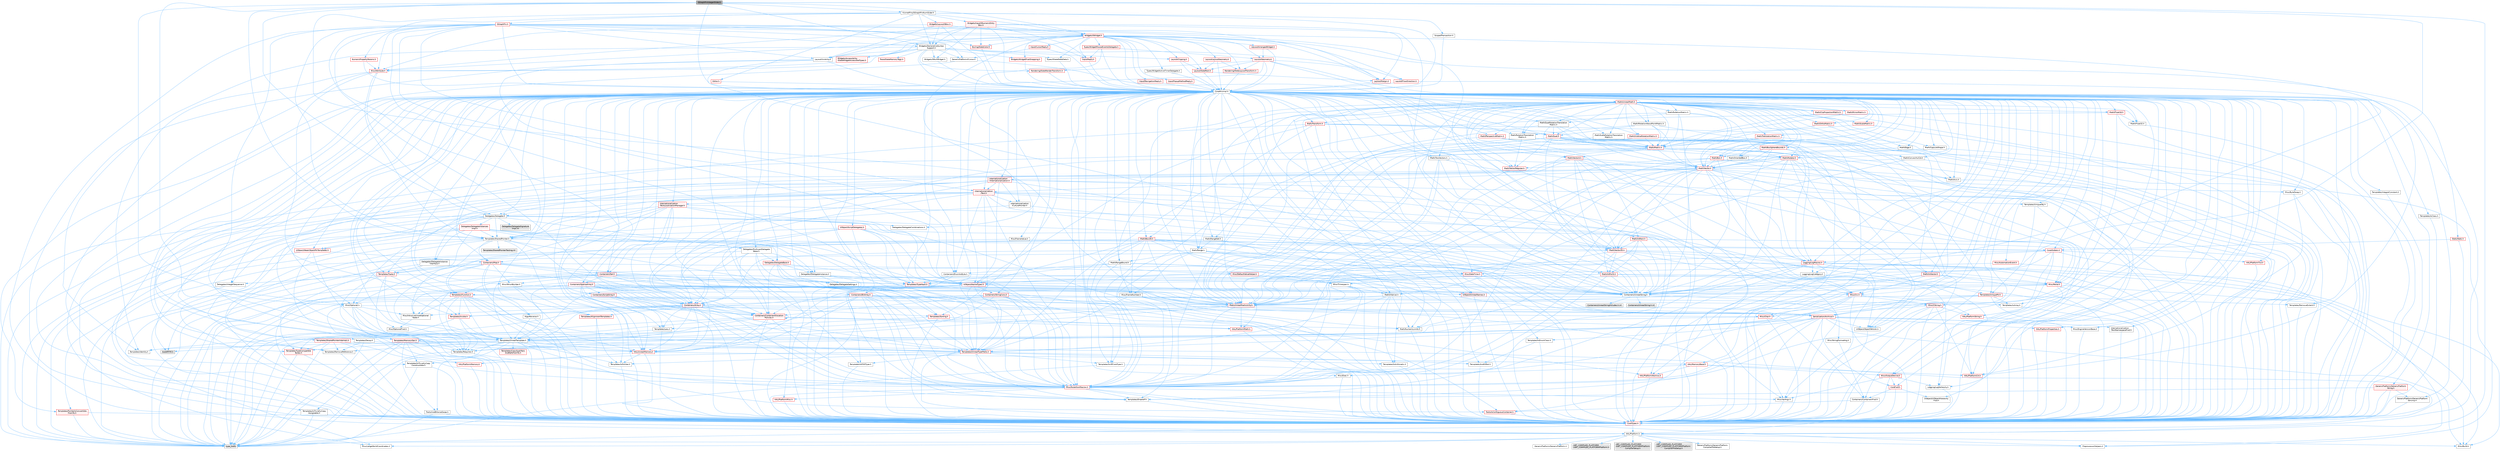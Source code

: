 digraph "SGraphPinIntegerSlider.h"
{
 // INTERACTIVE_SVG=YES
 // LATEX_PDF_SIZE
  bgcolor="transparent";
  edge [fontname=Helvetica,fontsize=10,labelfontname=Helvetica,labelfontsize=10];
  node [fontname=Helvetica,fontsize=10,shape=box,height=0.2,width=0.4];
  Node1 [id="Node000001",label="SGraphPinIntegerSlider.h",height=0.2,width=0.4,color="gray40", fillcolor="grey60", style="filled", fontcolor="black",tooltip=" "];
  Node1 -> Node2 [id="edge1_Node000001_Node000002",color="steelblue1",style="solid",tooltip=" "];
  Node2 [id="Node000002",label="Containers/UnrealString.h",height=0.2,width=0.4,color="grey40", fillcolor="white", style="filled",URL="$d5/dba/UnrealString_8h.html",tooltip=" "];
  Node2 -> Node3 [id="edge2_Node000002_Node000003",color="steelblue1",style="solid",tooltip=" "];
  Node3 [id="Node000003",label="Containers/UnrealStringIncludes.h.inl",height=0.2,width=0.4,color="grey60", fillcolor="#E0E0E0", style="filled",tooltip=" "];
  Node2 -> Node4 [id="edge3_Node000002_Node000004",color="steelblue1",style="solid",tooltip=" "];
  Node4 [id="Node000004",label="Containers/UnrealString.h.inl",height=0.2,width=0.4,color="grey60", fillcolor="#E0E0E0", style="filled",tooltip=" "];
  Node2 -> Node5 [id="edge4_Node000002_Node000005",color="steelblue1",style="solid",tooltip=" "];
  Node5 [id="Node000005",label="Misc/StringFormatArg.h",height=0.2,width=0.4,color="grey40", fillcolor="white", style="filled",URL="$d2/d16/StringFormatArg_8h.html",tooltip=" "];
  Node5 -> Node6 [id="edge5_Node000005_Node000006",color="steelblue1",style="solid",tooltip=" "];
  Node6 [id="Node000006",label="Containers/ContainersFwd.h",height=0.2,width=0.4,color="grey40", fillcolor="white", style="filled",URL="$d4/d0a/ContainersFwd_8h.html",tooltip=" "];
  Node6 -> Node7 [id="edge6_Node000006_Node000007",color="steelblue1",style="solid",tooltip=" "];
  Node7 [id="Node000007",label="HAL/Platform.h",height=0.2,width=0.4,color="grey40", fillcolor="white", style="filled",URL="$d9/dd0/Platform_8h.html",tooltip=" "];
  Node7 -> Node8 [id="edge7_Node000007_Node000008",color="steelblue1",style="solid",tooltip=" "];
  Node8 [id="Node000008",label="Misc/Build.h",height=0.2,width=0.4,color="grey40", fillcolor="white", style="filled",URL="$d3/dbb/Build_8h.html",tooltip=" "];
  Node7 -> Node9 [id="edge8_Node000007_Node000009",color="steelblue1",style="solid",tooltip=" "];
  Node9 [id="Node000009",label="Misc/LargeWorldCoordinates.h",height=0.2,width=0.4,color="grey40", fillcolor="white", style="filled",URL="$d2/dcb/LargeWorldCoordinates_8h.html",tooltip=" "];
  Node7 -> Node10 [id="edge9_Node000007_Node000010",color="steelblue1",style="solid",tooltip=" "];
  Node10 [id="Node000010",label="type_traits",height=0.2,width=0.4,color="grey60", fillcolor="#E0E0E0", style="filled",tooltip=" "];
  Node7 -> Node11 [id="edge10_Node000007_Node000011",color="steelblue1",style="solid",tooltip=" "];
  Node11 [id="Node000011",label="PreprocessorHelpers.h",height=0.2,width=0.4,color="grey40", fillcolor="white", style="filled",URL="$db/ddb/PreprocessorHelpers_8h.html",tooltip=" "];
  Node7 -> Node12 [id="edge11_Node000007_Node000012",color="steelblue1",style="solid",tooltip=" "];
  Node12 [id="Node000012",label="UBT_COMPILED_PLATFORM\l/UBT_COMPILED_PLATFORMPlatform\lCompilerPreSetup.h",height=0.2,width=0.4,color="grey60", fillcolor="#E0E0E0", style="filled",tooltip=" "];
  Node7 -> Node13 [id="edge12_Node000007_Node000013",color="steelblue1",style="solid",tooltip=" "];
  Node13 [id="Node000013",label="GenericPlatform/GenericPlatform\lCompilerPreSetup.h",height=0.2,width=0.4,color="grey40", fillcolor="white", style="filled",URL="$d9/dc8/GenericPlatformCompilerPreSetup_8h.html",tooltip=" "];
  Node7 -> Node14 [id="edge13_Node000007_Node000014",color="steelblue1",style="solid",tooltip=" "];
  Node14 [id="Node000014",label="GenericPlatform/GenericPlatform.h",height=0.2,width=0.4,color="grey40", fillcolor="white", style="filled",URL="$d6/d84/GenericPlatform_8h.html",tooltip=" "];
  Node7 -> Node15 [id="edge14_Node000007_Node000015",color="steelblue1",style="solid",tooltip=" "];
  Node15 [id="Node000015",label="UBT_COMPILED_PLATFORM\l/UBT_COMPILED_PLATFORMPlatform.h",height=0.2,width=0.4,color="grey60", fillcolor="#E0E0E0", style="filled",tooltip=" "];
  Node7 -> Node16 [id="edge15_Node000007_Node000016",color="steelblue1",style="solid",tooltip=" "];
  Node16 [id="Node000016",label="UBT_COMPILED_PLATFORM\l/UBT_COMPILED_PLATFORMPlatform\lCompilerSetup.h",height=0.2,width=0.4,color="grey60", fillcolor="#E0E0E0", style="filled",tooltip=" "];
  Node6 -> Node17 [id="edge16_Node000006_Node000017",color="steelblue1",style="solid",tooltip=" "];
  Node17 [id="Node000017",label="CoreTypes.h",height=0.2,width=0.4,color="red", fillcolor="#FFF0F0", style="filled",URL="$dc/dec/CoreTypes_8h.html",tooltip=" "];
  Node17 -> Node7 [id="edge17_Node000017_Node000007",color="steelblue1",style="solid",tooltip=" "];
  Node6 -> Node21 [id="edge18_Node000006_Node000021",color="steelblue1",style="solid",tooltip=" "];
  Node21 [id="Node000021",label="Traits/IsContiguousContainer.h",height=0.2,width=0.4,color="red", fillcolor="#FFF0F0", style="filled",URL="$d5/d3c/IsContiguousContainer_8h.html",tooltip=" "];
  Node21 -> Node17 [id="edge19_Node000021_Node000017",color="steelblue1",style="solid",tooltip=" "];
  Node1 -> Node24 [id="edge20_Node000001_Node000024",color="steelblue1",style="solid",tooltip=" "];
  Node24 [id="Node000024",label="CoreMinimal.h",height=0.2,width=0.4,color="grey40", fillcolor="white", style="filled",URL="$d7/d67/CoreMinimal_8h.html",tooltip=" "];
  Node24 -> Node17 [id="edge21_Node000024_Node000017",color="steelblue1",style="solid",tooltip=" "];
  Node24 -> Node25 [id="edge22_Node000024_Node000025",color="steelblue1",style="solid",tooltip=" "];
  Node25 [id="Node000025",label="CoreFwd.h",height=0.2,width=0.4,color="red", fillcolor="#FFF0F0", style="filled",URL="$d1/d1e/CoreFwd_8h.html",tooltip=" "];
  Node25 -> Node17 [id="edge23_Node000025_Node000017",color="steelblue1",style="solid",tooltip=" "];
  Node25 -> Node6 [id="edge24_Node000025_Node000006",color="steelblue1",style="solid",tooltip=" "];
  Node25 -> Node27 [id="edge25_Node000025_Node000027",color="steelblue1",style="solid",tooltip=" "];
  Node27 [id="Node000027",label="UObject/UObjectHierarchy\lFwd.h",height=0.2,width=0.4,color="grey40", fillcolor="white", style="filled",URL="$d3/d13/UObjectHierarchyFwd_8h.html",tooltip=" "];
  Node24 -> Node27 [id="edge26_Node000024_Node000027",color="steelblue1",style="solid",tooltip=" "];
  Node24 -> Node6 [id="edge27_Node000024_Node000006",color="steelblue1",style="solid",tooltip=" "];
  Node24 -> Node28 [id="edge28_Node000024_Node000028",color="steelblue1",style="solid",tooltip=" "];
  Node28 [id="Node000028",label="Misc/VarArgs.h",height=0.2,width=0.4,color="grey40", fillcolor="white", style="filled",URL="$d5/d6f/VarArgs_8h.html",tooltip=" "];
  Node28 -> Node17 [id="edge29_Node000028_Node000017",color="steelblue1",style="solid",tooltip=" "];
  Node24 -> Node29 [id="edge30_Node000024_Node000029",color="steelblue1",style="solid",tooltip=" "];
  Node29 [id="Node000029",label="Logging/LogVerbosity.h",height=0.2,width=0.4,color="grey40", fillcolor="white", style="filled",URL="$d2/d8f/LogVerbosity_8h.html",tooltip=" "];
  Node29 -> Node17 [id="edge31_Node000029_Node000017",color="steelblue1",style="solid",tooltip=" "];
  Node24 -> Node30 [id="edge32_Node000024_Node000030",color="steelblue1",style="solid",tooltip=" "];
  Node30 [id="Node000030",label="Misc/OutputDevice.h",height=0.2,width=0.4,color="red", fillcolor="#FFF0F0", style="filled",URL="$d7/d32/OutputDevice_8h.html",tooltip=" "];
  Node30 -> Node25 [id="edge33_Node000030_Node000025",color="steelblue1",style="solid",tooltip=" "];
  Node30 -> Node17 [id="edge34_Node000030_Node000017",color="steelblue1",style="solid",tooltip=" "];
  Node30 -> Node29 [id="edge35_Node000030_Node000029",color="steelblue1",style="solid",tooltip=" "];
  Node30 -> Node28 [id="edge36_Node000030_Node000028",color="steelblue1",style="solid",tooltip=" "];
  Node24 -> Node36 [id="edge37_Node000024_Node000036",color="steelblue1",style="solid",tooltip=" "];
  Node36 [id="Node000036",label="HAL/PlatformCrt.h",height=0.2,width=0.4,color="red", fillcolor="#FFF0F0", style="filled",URL="$d8/d75/PlatformCrt_8h.html",tooltip=" "];
  Node24 -> Node46 [id="edge38_Node000024_Node000046",color="steelblue1",style="solid",tooltip=" "];
  Node46 [id="Node000046",label="HAL/PlatformMisc.h",height=0.2,width=0.4,color="red", fillcolor="#FFF0F0", style="filled",URL="$d0/df5/PlatformMisc_8h.html",tooltip=" "];
  Node46 -> Node17 [id="edge39_Node000046_Node000017",color="steelblue1",style="solid",tooltip=" "];
  Node24 -> Node65 [id="edge40_Node000024_Node000065",color="steelblue1",style="solid",tooltip=" "];
  Node65 [id="Node000065",label="Misc/AssertionMacros.h",height=0.2,width=0.4,color="red", fillcolor="#FFF0F0", style="filled",URL="$d0/dfa/AssertionMacros_8h.html",tooltip=" "];
  Node65 -> Node17 [id="edge41_Node000065_Node000017",color="steelblue1",style="solid",tooltip=" "];
  Node65 -> Node7 [id="edge42_Node000065_Node000007",color="steelblue1",style="solid",tooltip=" "];
  Node65 -> Node46 [id="edge43_Node000065_Node000046",color="steelblue1",style="solid",tooltip=" "];
  Node65 -> Node11 [id="edge44_Node000065_Node000011",color="steelblue1",style="solid",tooltip=" "];
  Node65 -> Node66 [id="edge45_Node000065_Node000066",color="steelblue1",style="solid",tooltip=" "];
  Node66 [id="Node000066",label="Templates/EnableIf.h",height=0.2,width=0.4,color="grey40", fillcolor="white", style="filled",URL="$d7/d60/EnableIf_8h.html",tooltip=" "];
  Node66 -> Node17 [id="edge46_Node000066_Node000017",color="steelblue1",style="solid",tooltip=" "];
  Node65 -> Node28 [id="edge47_Node000065_Node000028",color="steelblue1",style="solid",tooltip=" "];
  Node24 -> Node74 [id="edge48_Node000024_Node000074",color="steelblue1",style="solid",tooltip=" "];
  Node74 [id="Node000074",label="Templates/IsPointer.h",height=0.2,width=0.4,color="grey40", fillcolor="white", style="filled",URL="$d7/d05/IsPointer_8h.html",tooltip=" "];
  Node74 -> Node17 [id="edge49_Node000074_Node000017",color="steelblue1",style="solid",tooltip=" "];
  Node24 -> Node75 [id="edge50_Node000024_Node000075",color="steelblue1",style="solid",tooltip=" "];
  Node75 [id="Node000075",label="HAL/PlatformMemory.h",height=0.2,width=0.4,color="red", fillcolor="#FFF0F0", style="filled",URL="$de/d68/PlatformMemory_8h.html",tooltip=" "];
  Node75 -> Node17 [id="edge51_Node000075_Node000017",color="steelblue1",style="solid",tooltip=" "];
  Node24 -> Node58 [id="edge52_Node000024_Node000058",color="steelblue1",style="solid",tooltip=" "];
  Node58 [id="Node000058",label="HAL/PlatformAtomics.h",height=0.2,width=0.4,color="red", fillcolor="#FFF0F0", style="filled",URL="$d3/d36/PlatformAtomics_8h.html",tooltip=" "];
  Node58 -> Node17 [id="edge53_Node000058_Node000017",color="steelblue1",style="solid",tooltip=" "];
  Node24 -> Node80 [id="edge54_Node000024_Node000080",color="steelblue1",style="solid",tooltip=" "];
  Node80 [id="Node000080",label="Misc/Exec.h",height=0.2,width=0.4,color="grey40", fillcolor="white", style="filled",URL="$de/ddb/Exec_8h.html",tooltip=" "];
  Node80 -> Node17 [id="edge55_Node000080_Node000017",color="steelblue1",style="solid",tooltip=" "];
  Node80 -> Node65 [id="edge56_Node000080_Node000065",color="steelblue1",style="solid",tooltip=" "];
  Node24 -> Node81 [id="edge57_Node000024_Node000081",color="steelblue1",style="solid",tooltip=" "];
  Node81 [id="Node000081",label="HAL/MemoryBase.h",height=0.2,width=0.4,color="red", fillcolor="#FFF0F0", style="filled",URL="$d6/d9f/MemoryBase_8h.html",tooltip=" "];
  Node81 -> Node17 [id="edge58_Node000081_Node000017",color="steelblue1",style="solid",tooltip=" "];
  Node81 -> Node58 [id="edge59_Node000081_Node000058",color="steelblue1",style="solid",tooltip=" "];
  Node81 -> Node36 [id="edge60_Node000081_Node000036",color="steelblue1",style="solid",tooltip=" "];
  Node81 -> Node80 [id="edge61_Node000081_Node000080",color="steelblue1",style="solid",tooltip=" "];
  Node81 -> Node30 [id="edge62_Node000081_Node000030",color="steelblue1",style="solid",tooltip=" "];
  Node24 -> Node91 [id="edge63_Node000024_Node000091",color="steelblue1",style="solid",tooltip=" "];
  Node91 [id="Node000091",label="HAL/UnrealMemory.h",height=0.2,width=0.4,color="red", fillcolor="#FFF0F0", style="filled",URL="$d9/d96/UnrealMemory_8h.html",tooltip=" "];
  Node91 -> Node17 [id="edge64_Node000091_Node000017",color="steelblue1",style="solid",tooltip=" "];
  Node91 -> Node81 [id="edge65_Node000091_Node000081",color="steelblue1",style="solid",tooltip=" "];
  Node91 -> Node75 [id="edge66_Node000091_Node000075",color="steelblue1",style="solid",tooltip=" "];
  Node91 -> Node74 [id="edge67_Node000091_Node000074",color="steelblue1",style="solid",tooltip=" "];
  Node24 -> Node93 [id="edge68_Node000024_Node000093",color="steelblue1",style="solid",tooltip=" "];
  Node93 [id="Node000093",label="Templates/IsArithmetic.h",height=0.2,width=0.4,color="grey40", fillcolor="white", style="filled",URL="$d2/d5d/IsArithmetic_8h.html",tooltip=" "];
  Node93 -> Node17 [id="edge69_Node000093_Node000017",color="steelblue1",style="solid",tooltip=" "];
  Node24 -> Node87 [id="edge70_Node000024_Node000087",color="steelblue1",style="solid",tooltip=" "];
  Node87 [id="Node000087",label="Templates/AndOrNot.h",height=0.2,width=0.4,color="grey40", fillcolor="white", style="filled",URL="$db/d0a/AndOrNot_8h.html",tooltip=" "];
  Node87 -> Node17 [id="edge71_Node000087_Node000017",color="steelblue1",style="solid",tooltip=" "];
  Node24 -> Node94 [id="edge72_Node000024_Node000094",color="steelblue1",style="solid",tooltip=" "];
  Node94 [id="Node000094",label="Templates/IsPODType.h",height=0.2,width=0.4,color="grey40", fillcolor="white", style="filled",URL="$d7/db1/IsPODType_8h.html",tooltip=" "];
  Node94 -> Node17 [id="edge73_Node000094_Node000017",color="steelblue1",style="solid",tooltip=" "];
  Node24 -> Node95 [id="edge74_Node000024_Node000095",color="steelblue1",style="solid",tooltip=" "];
  Node95 [id="Node000095",label="Templates/IsUECoreType.h",height=0.2,width=0.4,color="grey40", fillcolor="white", style="filled",URL="$d1/db8/IsUECoreType_8h.html",tooltip=" "];
  Node95 -> Node17 [id="edge75_Node000095_Node000017",color="steelblue1",style="solid",tooltip=" "];
  Node95 -> Node10 [id="edge76_Node000095_Node000010",color="steelblue1",style="solid",tooltip=" "];
  Node24 -> Node88 [id="edge77_Node000024_Node000088",color="steelblue1",style="solid",tooltip=" "];
  Node88 [id="Node000088",label="Templates/IsTriviallyCopy\lConstructible.h",height=0.2,width=0.4,color="grey40", fillcolor="white", style="filled",URL="$d3/d78/IsTriviallyCopyConstructible_8h.html",tooltip=" "];
  Node88 -> Node17 [id="edge78_Node000088_Node000017",color="steelblue1",style="solid",tooltip=" "];
  Node88 -> Node10 [id="edge79_Node000088_Node000010",color="steelblue1",style="solid",tooltip=" "];
  Node24 -> Node96 [id="edge80_Node000024_Node000096",color="steelblue1",style="solid",tooltip=" "];
  Node96 [id="Node000096",label="Templates/UnrealTypeTraits.h",height=0.2,width=0.4,color="red", fillcolor="#FFF0F0", style="filled",URL="$d2/d2d/UnrealTypeTraits_8h.html",tooltip=" "];
  Node96 -> Node17 [id="edge81_Node000096_Node000017",color="steelblue1",style="solid",tooltip=" "];
  Node96 -> Node74 [id="edge82_Node000096_Node000074",color="steelblue1",style="solid",tooltip=" "];
  Node96 -> Node65 [id="edge83_Node000096_Node000065",color="steelblue1",style="solid",tooltip=" "];
  Node96 -> Node87 [id="edge84_Node000096_Node000087",color="steelblue1",style="solid",tooltip=" "];
  Node96 -> Node66 [id="edge85_Node000096_Node000066",color="steelblue1",style="solid",tooltip=" "];
  Node96 -> Node93 [id="edge86_Node000096_Node000093",color="steelblue1",style="solid",tooltip=" "];
  Node96 -> Node94 [id="edge87_Node000096_Node000094",color="steelblue1",style="solid",tooltip=" "];
  Node96 -> Node95 [id="edge88_Node000096_Node000095",color="steelblue1",style="solid",tooltip=" "];
  Node96 -> Node88 [id="edge89_Node000096_Node000088",color="steelblue1",style="solid",tooltip=" "];
  Node24 -> Node66 [id="edge90_Node000024_Node000066",color="steelblue1",style="solid",tooltip=" "];
  Node24 -> Node98 [id="edge91_Node000024_Node000098",color="steelblue1",style="solid",tooltip=" "];
  Node98 [id="Node000098",label="Templates/RemoveReference.h",height=0.2,width=0.4,color="grey40", fillcolor="white", style="filled",URL="$da/dbe/RemoveReference_8h.html",tooltip=" "];
  Node98 -> Node17 [id="edge92_Node000098_Node000017",color="steelblue1",style="solid",tooltip=" "];
  Node24 -> Node99 [id="edge93_Node000024_Node000099",color="steelblue1",style="solid",tooltip=" "];
  Node99 [id="Node000099",label="Templates/IntegralConstant.h",height=0.2,width=0.4,color="grey40", fillcolor="white", style="filled",URL="$db/d1b/IntegralConstant_8h.html",tooltip=" "];
  Node99 -> Node17 [id="edge94_Node000099_Node000017",color="steelblue1",style="solid",tooltip=" "];
  Node24 -> Node100 [id="edge95_Node000024_Node000100",color="steelblue1",style="solid",tooltip=" "];
  Node100 [id="Node000100",label="Templates/IsClass.h",height=0.2,width=0.4,color="grey40", fillcolor="white", style="filled",URL="$db/dcb/IsClass_8h.html",tooltip=" "];
  Node100 -> Node17 [id="edge96_Node000100_Node000017",color="steelblue1",style="solid",tooltip=" "];
  Node24 -> Node101 [id="edge97_Node000024_Node000101",color="steelblue1",style="solid",tooltip=" "];
  Node101 [id="Node000101",label="Templates/TypeCompatible\lBytes.h",height=0.2,width=0.4,color="red", fillcolor="#FFF0F0", style="filled",URL="$df/d0a/TypeCompatibleBytes_8h.html",tooltip=" "];
  Node101 -> Node17 [id="edge98_Node000101_Node000017",color="steelblue1",style="solid",tooltip=" "];
  Node101 -> Node10 [id="edge99_Node000101_Node000010",color="steelblue1",style="solid",tooltip=" "];
  Node24 -> Node21 [id="edge100_Node000024_Node000021",color="steelblue1",style="solid",tooltip=" "];
  Node24 -> Node102 [id="edge101_Node000024_Node000102",color="steelblue1",style="solid",tooltip=" "];
  Node102 [id="Node000102",label="Templates/UnrealTemplate.h",height=0.2,width=0.4,color="grey40", fillcolor="white", style="filled",URL="$d4/d24/UnrealTemplate_8h.html",tooltip=" "];
  Node102 -> Node17 [id="edge102_Node000102_Node000017",color="steelblue1",style="solid",tooltip=" "];
  Node102 -> Node74 [id="edge103_Node000102_Node000074",color="steelblue1",style="solid",tooltip=" "];
  Node102 -> Node91 [id="edge104_Node000102_Node000091",color="steelblue1",style="solid",tooltip=" "];
  Node102 -> Node103 [id="edge105_Node000102_Node000103",color="steelblue1",style="solid",tooltip=" "];
  Node103 [id="Node000103",label="Templates/CopyQualifiers\lAndRefsFromTo.h",height=0.2,width=0.4,color="red", fillcolor="#FFF0F0", style="filled",URL="$d3/db3/CopyQualifiersAndRefsFromTo_8h.html",tooltip=" "];
  Node102 -> Node96 [id="edge106_Node000102_Node000096",color="steelblue1",style="solid",tooltip=" "];
  Node102 -> Node98 [id="edge107_Node000102_Node000098",color="steelblue1",style="solid",tooltip=" "];
  Node102 -> Node68 [id="edge108_Node000102_Node000068",color="steelblue1",style="solid",tooltip=" "];
  Node68 [id="Node000068",label="Templates/Requires.h",height=0.2,width=0.4,color="grey40", fillcolor="white", style="filled",URL="$dc/d96/Requires_8h.html",tooltip=" "];
  Node68 -> Node66 [id="edge109_Node000068_Node000066",color="steelblue1",style="solid",tooltip=" "];
  Node68 -> Node10 [id="edge110_Node000068_Node000010",color="steelblue1",style="solid",tooltip=" "];
  Node102 -> Node101 [id="edge111_Node000102_Node000101",color="steelblue1",style="solid",tooltip=" "];
  Node102 -> Node69 [id="edge112_Node000102_Node000069",color="steelblue1",style="solid",tooltip=" "];
  Node69 [id="Node000069",label="Templates/Identity.h",height=0.2,width=0.4,color="grey40", fillcolor="white", style="filled",URL="$d0/dd5/Identity_8h.html",tooltip=" "];
  Node102 -> Node21 [id="edge113_Node000102_Node000021",color="steelblue1",style="solid",tooltip=" "];
  Node102 -> Node105 [id="edge114_Node000102_Node000105",color="steelblue1",style="solid",tooltip=" "];
  Node105 [id="Node000105",label="Traits/UseBitwiseSwap.h",height=0.2,width=0.4,color="grey40", fillcolor="white", style="filled",URL="$db/df3/UseBitwiseSwap_8h.html",tooltip=" "];
  Node105 -> Node17 [id="edge115_Node000105_Node000017",color="steelblue1",style="solid",tooltip=" "];
  Node105 -> Node10 [id="edge116_Node000105_Node000010",color="steelblue1",style="solid",tooltip=" "];
  Node102 -> Node10 [id="edge117_Node000102_Node000010",color="steelblue1",style="solid",tooltip=" "];
  Node24 -> Node51 [id="edge118_Node000024_Node000051",color="steelblue1",style="solid",tooltip=" "];
  Node51 [id="Node000051",label="Math/NumericLimits.h",height=0.2,width=0.4,color="grey40", fillcolor="white", style="filled",URL="$df/d1b/NumericLimits_8h.html",tooltip=" "];
  Node51 -> Node17 [id="edge119_Node000051_Node000017",color="steelblue1",style="solid",tooltip=" "];
  Node24 -> Node106 [id="edge120_Node000024_Node000106",color="steelblue1",style="solid",tooltip=" "];
  Node106 [id="Node000106",label="HAL/PlatformMath.h",height=0.2,width=0.4,color="red", fillcolor="#FFF0F0", style="filled",URL="$dc/d53/PlatformMath_8h.html",tooltip=" "];
  Node106 -> Node17 [id="edge121_Node000106_Node000017",color="steelblue1",style="solid",tooltip=" "];
  Node24 -> Node89 [id="edge122_Node000024_Node000089",color="steelblue1",style="solid",tooltip=" "];
  Node89 [id="Node000089",label="Templates/IsTriviallyCopy\lAssignable.h",height=0.2,width=0.4,color="grey40", fillcolor="white", style="filled",URL="$d2/df2/IsTriviallyCopyAssignable_8h.html",tooltip=" "];
  Node89 -> Node17 [id="edge123_Node000089_Node000017",color="steelblue1",style="solid",tooltip=" "];
  Node89 -> Node10 [id="edge124_Node000089_Node000010",color="steelblue1",style="solid",tooltip=" "];
  Node24 -> Node114 [id="edge125_Node000024_Node000114",color="steelblue1",style="solid",tooltip=" "];
  Node114 [id="Node000114",label="Templates/MemoryOps.h",height=0.2,width=0.4,color="red", fillcolor="#FFF0F0", style="filled",URL="$db/dea/MemoryOps_8h.html",tooltip=" "];
  Node114 -> Node17 [id="edge126_Node000114_Node000017",color="steelblue1",style="solid",tooltip=" "];
  Node114 -> Node91 [id="edge127_Node000114_Node000091",color="steelblue1",style="solid",tooltip=" "];
  Node114 -> Node89 [id="edge128_Node000114_Node000089",color="steelblue1",style="solid",tooltip=" "];
  Node114 -> Node88 [id="edge129_Node000114_Node000088",color="steelblue1",style="solid",tooltip=" "];
  Node114 -> Node68 [id="edge130_Node000114_Node000068",color="steelblue1",style="solid",tooltip=" "];
  Node114 -> Node96 [id="edge131_Node000114_Node000096",color="steelblue1",style="solid",tooltip=" "];
  Node114 -> Node105 [id="edge132_Node000114_Node000105",color="steelblue1",style="solid",tooltip=" "];
  Node114 -> Node10 [id="edge133_Node000114_Node000010",color="steelblue1",style="solid",tooltip=" "];
  Node24 -> Node115 [id="edge134_Node000024_Node000115",color="steelblue1",style="solid",tooltip=" "];
  Node115 [id="Node000115",label="Containers/ContainerAllocation\lPolicies.h",height=0.2,width=0.4,color="red", fillcolor="#FFF0F0", style="filled",URL="$d7/dff/ContainerAllocationPolicies_8h.html",tooltip=" "];
  Node115 -> Node17 [id="edge135_Node000115_Node000017",color="steelblue1",style="solid",tooltip=" "];
  Node115 -> Node115 [id="edge136_Node000115_Node000115",color="steelblue1",style="solid",tooltip=" "];
  Node115 -> Node106 [id="edge137_Node000115_Node000106",color="steelblue1",style="solid",tooltip=" "];
  Node115 -> Node91 [id="edge138_Node000115_Node000091",color="steelblue1",style="solid",tooltip=" "];
  Node115 -> Node51 [id="edge139_Node000115_Node000051",color="steelblue1",style="solid",tooltip=" "];
  Node115 -> Node65 [id="edge140_Node000115_Node000065",color="steelblue1",style="solid",tooltip=" "];
  Node115 -> Node114 [id="edge141_Node000115_Node000114",color="steelblue1",style="solid",tooltip=" "];
  Node115 -> Node101 [id="edge142_Node000115_Node000101",color="steelblue1",style="solid",tooltip=" "];
  Node115 -> Node10 [id="edge143_Node000115_Node000010",color="steelblue1",style="solid",tooltip=" "];
  Node24 -> Node118 [id="edge144_Node000024_Node000118",color="steelblue1",style="solid",tooltip=" "];
  Node118 [id="Node000118",label="Templates/IsEnumClass.h",height=0.2,width=0.4,color="grey40", fillcolor="white", style="filled",URL="$d7/d15/IsEnumClass_8h.html",tooltip=" "];
  Node118 -> Node17 [id="edge145_Node000118_Node000017",color="steelblue1",style="solid",tooltip=" "];
  Node118 -> Node87 [id="edge146_Node000118_Node000087",color="steelblue1",style="solid",tooltip=" "];
  Node24 -> Node119 [id="edge147_Node000024_Node000119",color="steelblue1",style="solid",tooltip=" "];
  Node119 [id="Node000119",label="HAL/PlatformProperties.h",height=0.2,width=0.4,color="red", fillcolor="#FFF0F0", style="filled",URL="$d9/db0/PlatformProperties_8h.html",tooltip=" "];
  Node119 -> Node17 [id="edge148_Node000119_Node000017",color="steelblue1",style="solid",tooltip=" "];
  Node24 -> Node122 [id="edge149_Node000024_Node000122",color="steelblue1",style="solid",tooltip=" "];
  Node122 [id="Node000122",label="Misc/EngineVersionBase.h",height=0.2,width=0.4,color="grey40", fillcolor="white", style="filled",URL="$d5/d2b/EngineVersionBase_8h.html",tooltip=" "];
  Node122 -> Node17 [id="edge150_Node000122_Node000017",color="steelblue1",style="solid",tooltip=" "];
  Node24 -> Node123 [id="edge151_Node000024_Node000123",color="steelblue1",style="solid",tooltip=" "];
  Node123 [id="Node000123",label="Internationalization\l/TextNamespaceFwd.h",height=0.2,width=0.4,color="grey40", fillcolor="white", style="filled",URL="$d8/d97/TextNamespaceFwd_8h.html",tooltip=" "];
  Node123 -> Node17 [id="edge152_Node000123_Node000017",color="steelblue1",style="solid",tooltip=" "];
  Node24 -> Node124 [id="edge153_Node000024_Node000124",color="steelblue1",style="solid",tooltip=" "];
  Node124 [id="Node000124",label="Serialization/Archive.h",height=0.2,width=0.4,color="red", fillcolor="#FFF0F0", style="filled",URL="$d7/d3b/Archive_8h.html",tooltip=" "];
  Node124 -> Node25 [id="edge154_Node000124_Node000025",color="steelblue1",style="solid",tooltip=" "];
  Node124 -> Node17 [id="edge155_Node000124_Node000017",color="steelblue1",style="solid",tooltip=" "];
  Node124 -> Node119 [id="edge156_Node000124_Node000119",color="steelblue1",style="solid",tooltip=" "];
  Node124 -> Node123 [id="edge157_Node000124_Node000123",color="steelblue1",style="solid",tooltip=" "];
  Node124 -> Node65 [id="edge158_Node000124_Node000065",color="steelblue1",style="solid",tooltip=" "];
  Node124 -> Node8 [id="edge159_Node000124_Node000008",color="steelblue1",style="solid",tooltip=" "];
  Node124 -> Node122 [id="edge160_Node000124_Node000122",color="steelblue1",style="solid",tooltip=" "];
  Node124 -> Node28 [id="edge161_Node000124_Node000028",color="steelblue1",style="solid",tooltip=" "];
  Node124 -> Node66 [id="edge162_Node000124_Node000066",color="steelblue1",style="solid",tooltip=" "];
  Node124 -> Node118 [id="edge163_Node000124_Node000118",color="steelblue1",style="solid",tooltip=" "];
  Node124 -> Node102 [id="edge164_Node000124_Node000102",color="steelblue1",style="solid",tooltip=" "];
  Node124 -> Node127 [id="edge165_Node000124_Node000127",color="steelblue1",style="solid",tooltip=" "];
  Node127 [id="Node000127",label="UObject/ObjectVersion.h",height=0.2,width=0.4,color="grey40", fillcolor="white", style="filled",URL="$da/d63/ObjectVersion_8h.html",tooltip=" "];
  Node127 -> Node17 [id="edge166_Node000127_Node000017",color="steelblue1",style="solid",tooltip=" "];
  Node24 -> Node128 [id="edge167_Node000024_Node000128",color="steelblue1",style="solid",tooltip=" "];
  Node128 [id="Node000128",label="Templates/Less.h",height=0.2,width=0.4,color="grey40", fillcolor="white", style="filled",URL="$de/dc8/Less_8h.html",tooltip=" "];
  Node128 -> Node17 [id="edge168_Node000128_Node000017",color="steelblue1",style="solid",tooltip=" "];
  Node128 -> Node102 [id="edge169_Node000128_Node000102",color="steelblue1",style="solid",tooltip=" "];
  Node24 -> Node129 [id="edge170_Node000024_Node000129",color="steelblue1",style="solid",tooltip=" "];
  Node129 [id="Node000129",label="Templates/Sorting.h",height=0.2,width=0.4,color="red", fillcolor="#FFF0F0", style="filled",URL="$d3/d9e/Sorting_8h.html",tooltip=" "];
  Node129 -> Node17 [id="edge171_Node000129_Node000017",color="steelblue1",style="solid",tooltip=" "];
  Node129 -> Node106 [id="edge172_Node000129_Node000106",color="steelblue1",style="solid",tooltip=" "];
  Node129 -> Node128 [id="edge173_Node000129_Node000128",color="steelblue1",style="solid",tooltip=" "];
  Node24 -> Node140 [id="edge174_Node000024_Node000140",color="steelblue1",style="solid",tooltip=" "];
  Node140 [id="Node000140",label="Misc/Char.h",height=0.2,width=0.4,color="red", fillcolor="#FFF0F0", style="filled",URL="$d0/d58/Char_8h.html",tooltip=" "];
  Node140 -> Node17 [id="edge175_Node000140_Node000017",color="steelblue1",style="solid",tooltip=" "];
  Node140 -> Node10 [id="edge176_Node000140_Node000010",color="steelblue1",style="solid",tooltip=" "];
  Node24 -> Node143 [id="edge177_Node000024_Node000143",color="steelblue1",style="solid",tooltip=" "];
  Node143 [id="Node000143",label="GenericPlatform/GenericPlatform\lStricmp.h",height=0.2,width=0.4,color="grey40", fillcolor="white", style="filled",URL="$d2/d86/GenericPlatformStricmp_8h.html",tooltip=" "];
  Node143 -> Node17 [id="edge178_Node000143_Node000017",color="steelblue1",style="solid",tooltip=" "];
  Node24 -> Node144 [id="edge179_Node000024_Node000144",color="steelblue1",style="solid",tooltip=" "];
  Node144 [id="Node000144",label="GenericPlatform/GenericPlatform\lString.h",height=0.2,width=0.4,color="red", fillcolor="#FFF0F0", style="filled",URL="$dd/d20/GenericPlatformString_8h.html",tooltip=" "];
  Node144 -> Node17 [id="edge180_Node000144_Node000017",color="steelblue1",style="solid",tooltip=" "];
  Node144 -> Node143 [id="edge181_Node000144_Node000143",color="steelblue1",style="solid",tooltip=" "];
  Node144 -> Node66 [id="edge182_Node000144_Node000066",color="steelblue1",style="solid",tooltip=" "];
  Node144 -> Node10 [id="edge183_Node000144_Node000010",color="steelblue1",style="solid",tooltip=" "];
  Node24 -> Node77 [id="edge184_Node000024_Node000077",color="steelblue1",style="solid",tooltip=" "];
  Node77 [id="Node000077",label="HAL/PlatformString.h",height=0.2,width=0.4,color="red", fillcolor="#FFF0F0", style="filled",URL="$db/db5/PlatformString_8h.html",tooltip=" "];
  Node77 -> Node17 [id="edge185_Node000077_Node000017",color="steelblue1",style="solid",tooltip=" "];
  Node24 -> Node147 [id="edge186_Node000024_Node000147",color="steelblue1",style="solid",tooltip=" "];
  Node147 [id="Node000147",label="Misc/CString.h",height=0.2,width=0.4,color="red", fillcolor="#FFF0F0", style="filled",URL="$d2/d49/CString_8h.html",tooltip=" "];
  Node147 -> Node17 [id="edge187_Node000147_Node000017",color="steelblue1",style="solid",tooltip=" "];
  Node147 -> Node36 [id="edge188_Node000147_Node000036",color="steelblue1",style="solid",tooltip=" "];
  Node147 -> Node77 [id="edge189_Node000147_Node000077",color="steelblue1",style="solid",tooltip=" "];
  Node147 -> Node65 [id="edge190_Node000147_Node000065",color="steelblue1",style="solid",tooltip=" "];
  Node147 -> Node140 [id="edge191_Node000147_Node000140",color="steelblue1",style="solid",tooltip=" "];
  Node147 -> Node28 [id="edge192_Node000147_Node000028",color="steelblue1",style="solid",tooltip=" "];
  Node24 -> Node148 [id="edge193_Node000024_Node000148",color="steelblue1",style="solid",tooltip=" "];
  Node148 [id="Node000148",label="Misc/Crc.h",height=0.2,width=0.4,color="red", fillcolor="#FFF0F0", style="filled",URL="$d4/dd2/Crc_8h.html",tooltip=" "];
  Node148 -> Node17 [id="edge194_Node000148_Node000017",color="steelblue1",style="solid",tooltip=" "];
  Node148 -> Node77 [id="edge195_Node000148_Node000077",color="steelblue1",style="solid",tooltip=" "];
  Node148 -> Node65 [id="edge196_Node000148_Node000065",color="steelblue1",style="solid",tooltip=" "];
  Node148 -> Node147 [id="edge197_Node000148_Node000147",color="steelblue1",style="solid",tooltip=" "];
  Node148 -> Node140 [id="edge198_Node000148_Node000140",color="steelblue1",style="solid",tooltip=" "];
  Node148 -> Node96 [id="edge199_Node000148_Node000096",color="steelblue1",style="solid",tooltip=" "];
  Node24 -> Node139 [id="edge200_Node000024_Node000139",color="steelblue1",style="solid",tooltip=" "];
  Node139 [id="Node000139",label="Math/UnrealMathUtility.h",height=0.2,width=0.4,color="red", fillcolor="#FFF0F0", style="filled",URL="$db/db8/UnrealMathUtility_8h.html",tooltip=" "];
  Node139 -> Node17 [id="edge201_Node000139_Node000017",color="steelblue1",style="solid",tooltip=" "];
  Node139 -> Node65 [id="edge202_Node000139_Node000065",color="steelblue1",style="solid",tooltip=" "];
  Node139 -> Node106 [id="edge203_Node000139_Node000106",color="steelblue1",style="solid",tooltip=" "];
  Node139 -> Node69 [id="edge204_Node000139_Node000069",color="steelblue1",style="solid",tooltip=" "];
  Node139 -> Node68 [id="edge205_Node000139_Node000068",color="steelblue1",style="solid",tooltip=" "];
  Node24 -> Node2 [id="edge206_Node000024_Node000002",color="steelblue1",style="solid",tooltip=" "];
  Node24 -> Node149 [id="edge207_Node000024_Node000149",color="steelblue1",style="solid",tooltip=" "];
  Node149 [id="Node000149",label="Containers/Array.h",height=0.2,width=0.4,color="red", fillcolor="#FFF0F0", style="filled",URL="$df/dd0/Array_8h.html",tooltip=" "];
  Node149 -> Node17 [id="edge208_Node000149_Node000017",color="steelblue1",style="solid",tooltip=" "];
  Node149 -> Node65 [id="edge209_Node000149_Node000065",color="steelblue1",style="solid",tooltip=" "];
  Node149 -> Node150 [id="edge210_Node000149_Node000150",color="steelblue1",style="solid",tooltip=" "];
  Node150 [id="Node000150",label="Misc/IntrusiveUnsetOptional\lState.h",height=0.2,width=0.4,color="grey40", fillcolor="white", style="filled",URL="$d2/d0a/IntrusiveUnsetOptionalState_8h.html",tooltip=" "];
  Node150 -> Node151 [id="edge211_Node000150_Node000151",color="steelblue1",style="solid",tooltip=" "];
  Node151 [id="Node000151",label="Misc/OptionalFwd.h",height=0.2,width=0.4,color="grey40", fillcolor="white", style="filled",URL="$dc/d50/OptionalFwd_8h.html",tooltip=" "];
  Node149 -> Node91 [id="edge212_Node000149_Node000091",color="steelblue1",style="solid",tooltip=" "];
  Node149 -> Node96 [id="edge213_Node000149_Node000096",color="steelblue1",style="solid",tooltip=" "];
  Node149 -> Node102 [id="edge214_Node000149_Node000102",color="steelblue1",style="solid",tooltip=" "];
  Node149 -> Node115 [id="edge215_Node000149_Node000115",color="steelblue1",style="solid",tooltip=" "];
  Node149 -> Node124 [id="edge216_Node000149_Node000124",color="steelblue1",style="solid",tooltip=" "];
  Node149 -> Node132 [id="edge217_Node000149_Node000132",color="steelblue1",style="solid",tooltip=" "];
  Node132 [id="Node000132",label="Templates/Invoke.h",height=0.2,width=0.4,color="red", fillcolor="#FFF0F0", style="filled",URL="$d7/deb/Invoke_8h.html",tooltip=" "];
  Node132 -> Node17 [id="edge218_Node000132_Node000017",color="steelblue1",style="solid",tooltip=" "];
  Node132 -> Node102 [id="edge219_Node000132_Node000102",color="steelblue1",style="solid",tooltip=" "];
  Node132 -> Node10 [id="edge220_Node000132_Node000010",color="steelblue1",style="solid",tooltip=" "];
  Node149 -> Node128 [id="edge221_Node000149_Node000128",color="steelblue1",style="solid",tooltip=" "];
  Node149 -> Node68 [id="edge222_Node000149_Node000068",color="steelblue1",style="solid",tooltip=" "];
  Node149 -> Node129 [id="edge223_Node000149_Node000129",color="steelblue1",style="solid",tooltip=" "];
  Node149 -> Node172 [id="edge224_Node000149_Node000172",color="steelblue1",style="solid",tooltip=" "];
  Node172 [id="Node000172",label="Templates/AlignmentTemplates.h",height=0.2,width=0.4,color="red", fillcolor="#FFF0F0", style="filled",URL="$dd/d32/AlignmentTemplates_8h.html",tooltip=" "];
  Node172 -> Node17 [id="edge225_Node000172_Node000017",color="steelblue1",style="solid",tooltip=" "];
  Node172 -> Node74 [id="edge226_Node000172_Node000074",color="steelblue1",style="solid",tooltip=" "];
  Node149 -> Node10 [id="edge227_Node000149_Node000010",color="steelblue1",style="solid",tooltip=" "];
  Node24 -> Node173 [id="edge228_Node000024_Node000173",color="steelblue1",style="solid",tooltip=" "];
  Node173 [id="Node000173",label="Misc/FrameNumber.h",height=0.2,width=0.4,color="grey40", fillcolor="white", style="filled",URL="$dd/dbd/FrameNumber_8h.html",tooltip=" "];
  Node173 -> Node17 [id="edge229_Node000173_Node000017",color="steelblue1",style="solid",tooltip=" "];
  Node173 -> Node51 [id="edge230_Node000173_Node000051",color="steelblue1",style="solid",tooltip=" "];
  Node173 -> Node139 [id="edge231_Node000173_Node000139",color="steelblue1",style="solid",tooltip=" "];
  Node173 -> Node66 [id="edge232_Node000173_Node000066",color="steelblue1",style="solid",tooltip=" "];
  Node173 -> Node96 [id="edge233_Node000173_Node000096",color="steelblue1",style="solid",tooltip=" "];
  Node24 -> Node174 [id="edge234_Node000024_Node000174",color="steelblue1",style="solid",tooltip=" "];
  Node174 [id="Node000174",label="Misc/Timespan.h",height=0.2,width=0.4,color="grey40", fillcolor="white", style="filled",URL="$da/dd9/Timespan_8h.html",tooltip=" "];
  Node174 -> Node17 [id="edge235_Node000174_Node000017",color="steelblue1",style="solid",tooltip=" "];
  Node174 -> Node175 [id="edge236_Node000174_Node000175",color="steelblue1",style="solid",tooltip=" "];
  Node175 [id="Node000175",label="Math/Interval.h",height=0.2,width=0.4,color="grey40", fillcolor="white", style="filled",URL="$d1/d55/Interval_8h.html",tooltip=" "];
  Node175 -> Node17 [id="edge237_Node000175_Node000017",color="steelblue1",style="solid",tooltip=" "];
  Node175 -> Node93 [id="edge238_Node000175_Node000093",color="steelblue1",style="solid",tooltip=" "];
  Node175 -> Node96 [id="edge239_Node000175_Node000096",color="steelblue1",style="solid",tooltip=" "];
  Node175 -> Node51 [id="edge240_Node000175_Node000051",color="steelblue1",style="solid",tooltip=" "];
  Node175 -> Node139 [id="edge241_Node000175_Node000139",color="steelblue1",style="solid",tooltip=" "];
  Node174 -> Node139 [id="edge242_Node000174_Node000139",color="steelblue1",style="solid",tooltip=" "];
  Node174 -> Node65 [id="edge243_Node000174_Node000065",color="steelblue1",style="solid",tooltip=" "];
  Node24 -> Node176 [id="edge244_Node000024_Node000176",color="steelblue1",style="solid",tooltip=" "];
  Node176 [id="Node000176",label="Containers/StringConv.h",height=0.2,width=0.4,color="red", fillcolor="#FFF0F0", style="filled",URL="$d3/ddf/StringConv_8h.html",tooltip=" "];
  Node176 -> Node17 [id="edge245_Node000176_Node000017",color="steelblue1",style="solid",tooltip=" "];
  Node176 -> Node65 [id="edge246_Node000176_Node000065",color="steelblue1",style="solid",tooltip=" "];
  Node176 -> Node115 [id="edge247_Node000176_Node000115",color="steelblue1",style="solid",tooltip=" "];
  Node176 -> Node149 [id="edge248_Node000176_Node000149",color="steelblue1",style="solid",tooltip=" "];
  Node176 -> Node147 [id="edge249_Node000176_Node000147",color="steelblue1",style="solid",tooltip=" "];
  Node176 -> Node177 [id="edge250_Node000176_Node000177",color="steelblue1",style="solid",tooltip=" "];
  Node177 [id="Node000177",label="Templates/IsArray.h",height=0.2,width=0.4,color="grey40", fillcolor="white", style="filled",URL="$d8/d8d/IsArray_8h.html",tooltip=" "];
  Node177 -> Node17 [id="edge251_Node000177_Node000017",color="steelblue1",style="solid",tooltip=" "];
  Node176 -> Node102 [id="edge252_Node000176_Node000102",color="steelblue1",style="solid",tooltip=" "];
  Node176 -> Node96 [id="edge253_Node000176_Node000096",color="steelblue1",style="solid",tooltip=" "];
  Node176 -> Node21 [id="edge254_Node000176_Node000021",color="steelblue1",style="solid",tooltip=" "];
  Node176 -> Node10 [id="edge255_Node000176_Node000010",color="steelblue1",style="solid",tooltip=" "];
  Node24 -> Node178 [id="edge256_Node000024_Node000178",color="steelblue1",style="solid",tooltip=" "];
  Node178 [id="Node000178",label="UObject/UnrealNames.h",height=0.2,width=0.4,color="red", fillcolor="#FFF0F0", style="filled",URL="$d8/db1/UnrealNames_8h.html",tooltip=" "];
  Node178 -> Node17 [id="edge257_Node000178_Node000017",color="steelblue1",style="solid",tooltip=" "];
  Node24 -> Node180 [id="edge258_Node000024_Node000180",color="steelblue1",style="solid",tooltip=" "];
  Node180 [id="Node000180",label="UObject/NameTypes.h",height=0.2,width=0.4,color="red", fillcolor="#FFF0F0", style="filled",URL="$d6/d35/NameTypes_8h.html",tooltip=" "];
  Node180 -> Node17 [id="edge259_Node000180_Node000017",color="steelblue1",style="solid",tooltip=" "];
  Node180 -> Node65 [id="edge260_Node000180_Node000065",color="steelblue1",style="solid",tooltip=" "];
  Node180 -> Node91 [id="edge261_Node000180_Node000091",color="steelblue1",style="solid",tooltip=" "];
  Node180 -> Node96 [id="edge262_Node000180_Node000096",color="steelblue1",style="solid",tooltip=" "];
  Node180 -> Node102 [id="edge263_Node000180_Node000102",color="steelblue1",style="solid",tooltip=" "];
  Node180 -> Node2 [id="edge264_Node000180_Node000002",color="steelblue1",style="solid",tooltip=" "];
  Node180 -> Node176 [id="edge265_Node000180_Node000176",color="steelblue1",style="solid",tooltip=" "];
  Node180 -> Node178 [id="edge266_Node000180_Node000178",color="steelblue1",style="solid",tooltip=" "];
  Node180 -> Node150 [id="edge267_Node000180_Node000150",color="steelblue1",style="solid",tooltip=" "];
  Node24 -> Node188 [id="edge268_Node000024_Node000188",color="steelblue1",style="solid",tooltip=" "];
  Node188 [id="Node000188",label="Misc/Parse.h",height=0.2,width=0.4,color="red", fillcolor="#FFF0F0", style="filled",URL="$dc/d71/Parse_8h.html",tooltip=" "];
  Node188 -> Node2 [id="edge269_Node000188_Node000002",color="steelblue1",style="solid",tooltip=" "];
  Node188 -> Node17 [id="edge270_Node000188_Node000017",color="steelblue1",style="solid",tooltip=" "];
  Node188 -> Node36 [id="edge271_Node000188_Node000036",color="steelblue1",style="solid",tooltip=" "];
  Node188 -> Node8 [id="edge272_Node000188_Node000008",color="steelblue1",style="solid",tooltip=" "];
  Node188 -> Node189 [id="edge273_Node000188_Node000189",color="steelblue1",style="solid",tooltip=" "];
  Node189 [id="Node000189",label="Templates/Function.h",height=0.2,width=0.4,color="red", fillcolor="#FFF0F0", style="filled",URL="$df/df5/Function_8h.html",tooltip=" "];
  Node189 -> Node17 [id="edge274_Node000189_Node000017",color="steelblue1",style="solid",tooltip=" "];
  Node189 -> Node65 [id="edge275_Node000189_Node000065",color="steelblue1",style="solid",tooltip=" "];
  Node189 -> Node150 [id="edge276_Node000189_Node000150",color="steelblue1",style="solid",tooltip=" "];
  Node189 -> Node91 [id="edge277_Node000189_Node000091",color="steelblue1",style="solid",tooltip=" "];
  Node189 -> Node96 [id="edge278_Node000189_Node000096",color="steelblue1",style="solid",tooltip=" "];
  Node189 -> Node132 [id="edge279_Node000189_Node000132",color="steelblue1",style="solid",tooltip=" "];
  Node189 -> Node102 [id="edge280_Node000189_Node000102",color="steelblue1",style="solid",tooltip=" "];
  Node189 -> Node68 [id="edge281_Node000189_Node000068",color="steelblue1",style="solid",tooltip=" "];
  Node189 -> Node139 [id="edge282_Node000189_Node000139",color="steelblue1",style="solid",tooltip=" "];
  Node189 -> Node10 [id="edge283_Node000189_Node000010",color="steelblue1",style="solid",tooltip=" "];
  Node24 -> Node172 [id="edge284_Node000024_Node000172",color="steelblue1",style="solid",tooltip=" "];
  Node24 -> Node191 [id="edge285_Node000024_Node000191",color="steelblue1",style="solid",tooltip=" "];
  Node191 [id="Node000191",label="Misc/StructBuilder.h",height=0.2,width=0.4,color="grey40", fillcolor="white", style="filled",URL="$d9/db3/StructBuilder_8h.html",tooltip=" "];
  Node191 -> Node17 [id="edge286_Node000191_Node000017",color="steelblue1",style="solid",tooltip=" "];
  Node191 -> Node139 [id="edge287_Node000191_Node000139",color="steelblue1",style="solid",tooltip=" "];
  Node191 -> Node172 [id="edge288_Node000191_Node000172",color="steelblue1",style="solid",tooltip=" "];
  Node24 -> Node108 [id="edge289_Node000024_Node000108",color="steelblue1",style="solid",tooltip=" "];
  Node108 [id="Node000108",label="Templates/Decay.h",height=0.2,width=0.4,color="grey40", fillcolor="white", style="filled",URL="$dd/d0f/Decay_8h.html",tooltip=" "];
  Node108 -> Node17 [id="edge290_Node000108_Node000017",color="steelblue1",style="solid",tooltip=" "];
  Node108 -> Node98 [id="edge291_Node000108_Node000098",color="steelblue1",style="solid",tooltip=" "];
  Node108 -> Node10 [id="edge292_Node000108_Node000010",color="steelblue1",style="solid",tooltip=" "];
  Node24 -> Node192 [id="edge293_Node000024_Node000192",color="steelblue1",style="solid",tooltip=" "];
  Node192 [id="Node000192",label="Templates/PointerIsConvertible\lFromTo.h",height=0.2,width=0.4,color="red", fillcolor="#FFF0F0", style="filled",URL="$d6/d65/PointerIsConvertibleFromTo_8h.html",tooltip=" "];
  Node192 -> Node17 [id="edge294_Node000192_Node000017",color="steelblue1",style="solid",tooltip=" "];
  Node192 -> Node10 [id="edge295_Node000192_Node000010",color="steelblue1",style="solid",tooltip=" "];
  Node24 -> Node132 [id="edge296_Node000024_Node000132",color="steelblue1",style="solid",tooltip=" "];
  Node24 -> Node189 [id="edge297_Node000024_Node000189",color="steelblue1",style="solid",tooltip=" "];
  Node24 -> Node161 [id="edge298_Node000024_Node000161",color="steelblue1",style="solid",tooltip=" "];
  Node161 [id="Node000161",label="Templates/TypeHash.h",height=0.2,width=0.4,color="red", fillcolor="#FFF0F0", style="filled",URL="$d1/d62/TypeHash_8h.html",tooltip=" "];
  Node161 -> Node17 [id="edge299_Node000161_Node000017",color="steelblue1",style="solid",tooltip=" "];
  Node161 -> Node68 [id="edge300_Node000161_Node000068",color="steelblue1",style="solid",tooltip=" "];
  Node161 -> Node148 [id="edge301_Node000161_Node000148",color="steelblue1",style="solid",tooltip=" "];
  Node161 -> Node10 [id="edge302_Node000161_Node000010",color="steelblue1",style="solid",tooltip=" "];
  Node24 -> Node193 [id="edge303_Node000024_Node000193",color="steelblue1",style="solid",tooltip=" "];
  Node193 [id="Node000193",label="Containers/ScriptArray.h",height=0.2,width=0.4,color="red", fillcolor="#FFF0F0", style="filled",URL="$dc/daf/ScriptArray_8h.html",tooltip=" "];
  Node193 -> Node17 [id="edge304_Node000193_Node000017",color="steelblue1",style="solid",tooltip=" "];
  Node193 -> Node65 [id="edge305_Node000193_Node000065",color="steelblue1",style="solid",tooltip=" "];
  Node193 -> Node91 [id="edge306_Node000193_Node000091",color="steelblue1",style="solid",tooltip=" "];
  Node193 -> Node115 [id="edge307_Node000193_Node000115",color="steelblue1",style="solid",tooltip=" "];
  Node193 -> Node149 [id="edge308_Node000193_Node000149",color="steelblue1",style="solid",tooltip=" "];
  Node24 -> Node194 [id="edge309_Node000024_Node000194",color="steelblue1",style="solid",tooltip=" "];
  Node194 [id="Node000194",label="Containers/BitArray.h",height=0.2,width=0.4,color="red", fillcolor="#FFF0F0", style="filled",URL="$d1/de4/BitArray_8h.html",tooltip=" "];
  Node194 -> Node115 [id="edge310_Node000194_Node000115",color="steelblue1",style="solid",tooltip=" "];
  Node194 -> Node17 [id="edge311_Node000194_Node000017",color="steelblue1",style="solid",tooltip=" "];
  Node194 -> Node58 [id="edge312_Node000194_Node000058",color="steelblue1",style="solid",tooltip=" "];
  Node194 -> Node91 [id="edge313_Node000194_Node000091",color="steelblue1",style="solid",tooltip=" "];
  Node194 -> Node139 [id="edge314_Node000194_Node000139",color="steelblue1",style="solid",tooltip=" "];
  Node194 -> Node65 [id="edge315_Node000194_Node000065",color="steelblue1",style="solid",tooltip=" "];
  Node194 -> Node124 [id="edge316_Node000194_Node000124",color="steelblue1",style="solid",tooltip=" "];
  Node194 -> Node66 [id="edge317_Node000194_Node000066",color="steelblue1",style="solid",tooltip=" "];
  Node194 -> Node132 [id="edge318_Node000194_Node000132",color="steelblue1",style="solid",tooltip=" "];
  Node194 -> Node102 [id="edge319_Node000194_Node000102",color="steelblue1",style="solid",tooltip=" "];
  Node194 -> Node96 [id="edge320_Node000194_Node000096",color="steelblue1",style="solid",tooltip=" "];
  Node24 -> Node195 [id="edge321_Node000024_Node000195",color="steelblue1",style="solid",tooltip=" "];
  Node195 [id="Node000195",label="Containers/SparseArray.h",height=0.2,width=0.4,color="red", fillcolor="#FFF0F0", style="filled",URL="$d5/dbf/SparseArray_8h.html",tooltip=" "];
  Node195 -> Node17 [id="edge322_Node000195_Node000017",color="steelblue1",style="solid",tooltip=" "];
  Node195 -> Node65 [id="edge323_Node000195_Node000065",color="steelblue1",style="solid",tooltip=" "];
  Node195 -> Node91 [id="edge324_Node000195_Node000091",color="steelblue1",style="solid",tooltip=" "];
  Node195 -> Node96 [id="edge325_Node000195_Node000096",color="steelblue1",style="solid",tooltip=" "];
  Node195 -> Node102 [id="edge326_Node000195_Node000102",color="steelblue1",style="solid",tooltip=" "];
  Node195 -> Node115 [id="edge327_Node000195_Node000115",color="steelblue1",style="solid",tooltip=" "];
  Node195 -> Node128 [id="edge328_Node000195_Node000128",color="steelblue1",style="solid",tooltip=" "];
  Node195 -> Node149 [id="edge329_Node000195_Node000149",color="steelblue1",style="solid",tooltip=" "];
  Node195 -> Node139 [id="edge330_Node000195_Node000139",color="steelblue1",style="solid",tooltip=" "];
  Node195 -> Node193 [id="edge331_Node000195_Node000193",color="steelblue1",style="solid",tooltip=" "];
  Node195 -> Node194 [id="edge332_Node000195_Node000194",color="steelblue1",style="solid",tooltip=" "];
  Node195 -> Node2 [id="edge333_Node000195_Node000002",color="steelblue1",style="solid",tooltip=" "];
  Node195 -> Node150 [id="edge334_Node000195_Node000150",color="steelblue1",style="solid",tooltip=" "];
  Node24 -> Node211 [id="edge335_Node000024_Node000211",color="steelblue1",style="solid",tooltip=" "];
  Node211 [id="Node000211",label="Containers/Set.h",height=0.2,width=0.4,color="red", fillcolor="#FFF0F0", style="filled",URL="$d4/d45/Set_8h.html",tooltip=" "];
  Node211 -> Node115 [id="edge336_Node000211_Node000115",color="steelblue1",style="solid",tooltip=" "];
  Node211 -> Node195 [id="edge337_Node000211_Node000195",color="steelblue1",style="solid",tooltip=" "];
  Node211 -> Node6 [id="edge338_Node000211_Node000006",color="steelblue1",style="solid",tooltip=" "];
  Node211 -> Node139 [id="edge339_Node000211_Node000139",color="steelblue1",style="solid",tooltip=" "];
  Node211 -> Node65 [id="edge340_Node000211_Node000065",color="steelblue1",style="solid",tooltip=" "];
  Node211 -> Node191 [id="edge341_Node000211_Node000191",color="steelblue1",style="solid",tooltip=" "];
  Node211 -> Node189 [id="edge342_Node000211_Node000189",color="steelblue1",style="solid",tooltip=" "];
  Node211 -> Node129 [id="edge343_Node000211_Node000129",color="steelblue1",style="solid",tooltip=" "];
  Node211 -> Node161 [id="edge344_Node000211_Node000161",color="steelblue1",style="solid",tooltip=" "];
  Node211 -> Node102 [id="edge345_Node000211_Node000102",color="steelblue1",style="solid",tooltip=" "];
  Node211 -> Node10 [id="edge346_Node000211_Node000010",color="steelblue1",style="solid",tooltip=" "];
  Node24 -> Node214 [id="edge347_Node000024_Node000214",color="steelblue1",style="solid",tooltip=" "];
  Node214 [id="Node000214",label="Algo/Reverse.h",height=0.2,width=0.4,color="grey40", fillcolor="white", style="filled",URL="$d5/d93/Reverse_8h.html",tooltip=" "];
  Node214 -> Node17 [id="edge348_Node000214_Node000017",color="steelblue1",style="solid",tooltip=" "];
  Node214 -> Node102 [id="edge349_Node000214_Node000102",color="steelblue1",style="solid",tooltip=" "];
  Node24 -> Node215 [id="edge350_Node000024_Node000215",color="steelblue1",style="solid",tooltip=" "];
  Node215 [id="Node000215",label="Containers/Map.h",height=0.2,width=0.4,color="red", fillcolor="#FFF0F0", style="filled",URL="$df/d79/Map_8h.html",tooltip=" "];
  Node215 -> Node17 [id="edge351_Node000215_Node000017",color="steelblue1",style="solid",tooltip=" "];
  Node215 -> Node214 [id="edge352_Node000215_Node000214",color="steelblue1",style="solid",tooltip=" "];
  Node215 -> Node211 [id="edge353_Node000215_Node000211",color="steelblue1",style="solid",tooltip=" "];
  Node215 -> Node2 [id="edge354_Node000215_Node000002",color="steelblue1",style="solid",tooltip=" "];
  Node215 -> Node65 [id="edge355_Node000215_Node000065",color="steelblue1",style="solid",tooltip=" "];
  Node215 -> Node191 [id="edge356_Node000215_Node000191",color="steelblue1",style="solid",tooltip=" "];
  Node215 -> Node189 [id="edge357_Node000215_Node000189",color="steelblue1",style="solid",tooltip=" "];
  Node215 -> Node129 [id="edge358_Node000215_Node000129",color="steelblue1",style="solid",tooltip=" "];
  Node215 -> Node216 [id="edge359_Node000215_Node000216",color="steelblue1",style="solid",tooltip=" "];
  Node216 [id="Node000216",label="Templates/Tuple.h",height=0.2,width=0.4,color="red", fillcolor="#FFF0F0", style="filled",URL="$d2/d4f/Tuple_8h.html",tooltip=" "];
  Node216 -> Node17 [id="edge360_Node000216_Node000017",color="steelblue1",style="solid",tooltip=" "];
  Node216 -> Node102 [id="edge361_Node000216_Node000102",color="steelblue1",style="solid",tooltip=" "];
  Node216 -> Node217 [id="edge362_Node000216_Node000217",color="steelblue1",style="solid",tooltip=" "];
  Node217 [id="Node000217",label="Delegates/IntegerSequence.h",height=0.2,width=0.4,color="grey40", fillcolor="white", style="filled",URL="$d2/dcc/IntegerSequence_8h.html",tooltip=" "];
  Node217 -> Node17 [id="edge363_Node000217_Node000017",color="steelblue1",style="solid",tooltip=" "];
  Node216 -> Node132 [id="edge364_Node000216_Node000132",color="steelblue1",style="solid",tooltip=" "];
  Node216 -> Node68 [id="edge365_Node000216_Node000068",color="steelblue1",style="solid",tooltip=" "];
  Node216 -> Node161 [id="edge366_Node000216_Node000161",color="steelblue1",style="solid",tooltip=" "];
  Node216 -> Node10 [id="edge367_Node000216_Node000010",color="steelblue1",style="solid",tooltip=" "];
  Node215 -> Node102 [id="edge368_Node000215_Node000102",color="steelblue1",style="solid",tooltip=" "];
  Node215 -> Node96 [id="edge369_Node000215_Node000096",color="steelblue1",style="solid",tooltip=" "];
  Node215 -> Node10 [id="edge370_Node000215_Node000010",color="steelblue1",style="solid",tooltip=" "];
  Node24 -> Node219 [id="edge371_Node000024_Node000219",color="steelblue1",style="solid",tooltip=" "];
  Node219 [id="Node000219",label="Math/IntPoint.h",height=0.2,width=0.4,color="red", fillcolor="#FFF0F0", style="filled",URL="$d3/df7/IntPoint_8h.html",tooltip=" "];
  Node219 -> Node17 [id="edge372_Node000219_Node000017",color="steelblue1",style="solid",tooltip=" "];
  Node219 -> Node65 [id="edge373_Node000219_Node000065",color="steelblue1",style="solid",tooltip=" "];
  Node219 -> Node188 [id="edge374_Node000219_Node000188",color="steelblue1",style="solid",tooltip=" "];
  Node219 -> Node139 [id="edge375_Node000219_Node000139",color="steelblue1",style="solid",tooltip=" "];
  Node219 -> Node2 [id="edge376_Node000219_Node000002",color="steelblue1",style="solid",tooltip=" "];
  Node219 -> Node161 [id="edge377_Node000219_Node000161",color="steelblue1",style="solid",tooltip=" "];
  Node24 -> Node221 [id="edge378_Node000024_Node000221",color="steelblue1",style="solid",tooltip=" "];
  Node221 [id="Node000221",label="Math/IntVector.h",height=0.2,width=0.4,color="red", fillcolor="#FFF0F0", style="filled",URL="$d7/d44/IntVector_8h.html",tooltip=" "];
  Node221 -> Node17 [id="edge379_Node000221_Node000017",color="steelblue1",style="solid",tooltip=" "];
  Node221 -> Node148 [id="edge380_Node000221_Node000148",color="steelblue1",style="solid",tooltip=" "];
  Node221 -> Node188 [id="edge381_Node000221_Node000188",color="steelblue1",style="solid",tooltip=" "];
  Node221 -> Node139 [id="edge382_Node000221_Node000139",color="steelblue1",style="solid",tooltip=" "];
  Node221 -> Node2 [id="edge383_Node000221_Node000002",color="steelblue1",style="solid",tooltip=" "];
  Node24 -> Node222 [id="edge384_Node000024_Node000222",color="steelblue1",style="solid",tooltip=" "];
  Node222 [id="Node000222",label="Logging/LogCategory.h",height=0.2,width=0.4,color="grey40", fillcolor="white", style="filled",URL="$d9/d36/LogCategory_8h.html",tooltip=" "];
  Node222 -> Node17 [id="edge385_Node000222_Node000017",color="steelblue1",style="solid",tooltip=" "];
  Node222 -> Node29 [id="edge386_Node000222_Node000029",color="steelblue1",style="solid",tooltip=" "];
  Node222 -> Node180 [id="edge387_Node000222_Node000180",color="steelblue1",style="solid",tooltip=" "];
  Node24 -> Node223 [id="edge388_Node000024_Node000223",color="steelblue1",style="solid",tooltip=" "];
  Node223 [id="Node000223",label="Logging/LogMacros.h",height=0.2,width=0.4,color="red", fillcolor="#FFF0F0", style="filled",URL="$d0/d16/LogMacros_8h.html",tooltip=" "];
  Node223 -> Node2 [id="edge389_Node000223_Node000002",color="steelblue1",style="solid",tooltip=" "];
  Node223 -> Node17 [id="edge390_Node000223_Node000017",color="steelblue1",style="solid",tooltip=" "];
  Node223 -> Node11 [id="edge391_Node000223_Node000011",color="steelblue1",style="solid",tooltip=" "];
  Node223 -> Node222 [id="edge392_Node000223_Node000222",color="steelblue1",style="solid",tooltip=" "];
  Node223 -> Node29 [id="edge393_Node000223_Node000029",color="steelblue1",style="solid",tooltip=" "];
  Node223 -> Node65 [id="edge394_Node000223_Node000065",color="steelblue1",style="solid",tooltip=" "];
  Node223 -> Node8 [id="edge395_Node000223_Node000008",color="steelblue1",style="solid",tooltip=" "];
  Node223 -> Node28 [id="edge396_Node000223_Node000028",color="steelblue1",style="solid",tooltip=" "];
  Node223 -> Node66 [id="edge397_Node000223_Node000066",color="steelblue1",style="solid",tooltip=" "];
  Node223 -> Node10 [id="edge398_Node000223_Node000010",color="steelblue1",style="solid",tooltip=" "];
  Node24 -> Node226 [id="edge399_Node000024_Node000226",color="steelblue1",style="solid",tooltip=" "];
  Node226 [id="Node000226",label="Math/Vector2D.h",height=0.2,width=0.4,color="red", fillcolor="#FFF0F0", style="filled",URL="$d3/db0/Vector2D_8h.html",tooltip=" "];
  Node226 -> Node17 [id="edge400_Node000226_Node000017",color="steelblue1",style="solid",tooltip=" "];
  Node226 -> Node65 [id="edge401_Node000226_Node000065",color="steelblue1",style="solid",tooltip=" "];
  Node226 -> Node148 [id="edge402_Node000226_Node000148",color="steelblue1",style="solid",tooltip=" "];
  Node226 -> Node139 [id="edge403_Node000226_Node000139",color="steelblue1",style="solid",tooltip=" "];
  Node226 -> Node2 [id="edge404_Node000226_Node000002",color="steelblue1",style="solid",tooltip=" "];
  Node226 -> Node188 [id="edge405_Node000226_Node000188",color="steelblue1",style="solid",tooltip=" "];
  Node226 -> Node219 [id="edge406_Node000226_Node000219",color="steelblue1",style="solid",tooltip=" "];
  Node226 -> Node223 [id="edge407_Node000226_Node000223",color="steelblue1",style="solid",tooltip=" "];
  Node226 -> Node10 [id="edge408_Node000226_Node000010",color="steelblue1",style="solid",tooltip=" "];
  Node24 -> Node230 [id="edge409_Node000024_Node000230",color="steelblue1",style="solid",tooltip=" "];
  Node230 [id="Node000230",label="Math/IntRect.h",height=0.2,width=0.4,color="red", fillcolor="#FFF0F0", style="filled",URL="$d7/d53/IntRect_8h.html",tooltip=" "];
  Node230 -> Node17 [id="edge410_Node000230_Node000017",color="steelblue1",style="solid",tooltip=" "];
  Node230 -> Node139 [id="edge411_Node000230_Node000139",color="steelblue1",style="solid",tooltip=" "];
  Node230 -> Node2 [id="edge412_Node000230_Node000002",color="steelblue1",style="solid",tooltip=" "];
  Node230 -> Node219 [id="edge413_Node000230_Node000219",color="steelblue1",style="solid",tooltip=" "];
  Node230 -> Node226 [id="edge414_Node000230_Node000226",color="steelblue1",style="solid",tooltip=" "];
  Node24 -> Node231 [id="edge415_Node000024_Node000231",color="steelblue1",style="solid",tooltip=" "];
  Node231 [id="Node000231",label="Misc/ByteSwap.h",height=0.2,width=0.4,color="grey40", fillcolor="white", style="filled",URL="$dc/dd7/ByteSwap_8h.html",tooltip=" "];
  Node231 -> Node17 [id="edge416_Node000231_Node000017",color="steelblue1",style="solid",tooltip=" "];
  Node231 -> Node36 [id="edge417_Node000231_Node000036",color="steelblue1",style="solid",tooltip=" "];
  Node24 -> Node160 [id="edge418_Node000024_Node000160",color="steelblue1",style="solid",tooltip=" "];
  Node160 [id="Node000160",label="Containers/EnumAsByte.h",height=0.2,width=0.4,color="grey40", fillcolor="white", style="filled",URL="$d6/d9a/EnumAsByte_8h.html",tooltip=" "];
  Node160 -> Node17 [id="edge419_Node000160_Node000017",color="steelblue1",style="solid",tooltip=" "];
  Node160 -> Node94 [id="edge420_Node000160_Node000094",color="steelblue1",style="solid",tooltip=" "];
  Node160 -> Node161 [id="edge421_Node000160_Node000161",color="steelblue1",style="solid",tooltip=" "];
  Node24 -> Node232 [id="edge422_Node000024_Node000232",color="steelblue1",style="solid",tooltip=" "];
  Node232 [id="Node000232",label="HAL/PlatformTLS.h",height=0.2,width=0.4,color="red", fillcolor="#FFF0F0", style="filled",URL="$d0/def/PlatformTLS_8h.html",tooltip=" "];
  Node232 -> Node17 [id="edge423_Node000232_Node000017",color="steelblue1",style="solid",tooltip=" "];
  Node24 -> Node235 [id="edge424_Node000024_Node000235",color="steelblue1",style="solid",tooltip=" "];
  Node235 [id="Node000235",label="CoreGlobals.h",height=0.2,width=0.4,color="red", fillcolor="#FFF0F0", style="filled",URL="$d5/d8c/CoreGlobals_8h.html",tooltip=" "];
  Node235 -> Node2 [id="edge425_Node000235_Node000002",color="steelblue1",style="solid",tooltip=" "];
  Node235 -> Node17 [id="edge426_Node000235_Node000017",color="steelblue1",style="solid",tooltip=" "];
  Node235 -> Node232 [id="edge427_Node000235_Node000232",color="steelblue1",style="solid",tooltip=" "];
  Node235 -> Node223 [id="edge428_Node000235_Node000223",color="steelblue1",style="solid",tooltip=" "];
  Node235 -> Node8 [id="edge429_Node000235_Node000008",color="steelblue1",style="solid",tooltip=" "];
  Node235 -> Node30 [id="edge430_Node000235_Node000030",color="steelblue1",style="solid",tooltip=" "];
  Node235 -> Node180 [id="edge431_Node000235_Node000180",color="steelblue1",style="solid",tooltip=" "];
  Node24 -> Node236 [id="edge432_Node000024_Node000236",color="steelblue1",style="solid",tooltip=" "];
  Node236 [id="Node000236",label="Templates/SharedPointer.h",height=0.2,width=0.4,color="grey40", fillcolor="white", style="filled",URL="$d2/d17/SharedPointer_8h.html",tooltip=" "];
  Node236 -> Node17 [id="edge433_Node000236_Node000017",color="steelblue1",style="solid",tooltip=" "];
  Node236 -> Node150 [id="edge434_Node000236_Node000150",color="steelblue1",style="solid",tooltip=" "];
  Node236 -> Node192 [id="edge435_Node000236_Node000192",color="steelblue1",style="solid",tooltip=" "];
  Node236 -> Node65 [id="edge436_Node000236_Node000065",color="steelblue1",style="solid",tooltip=" "];
  Node236 -> Node91 [id="edge437_Node000236_Node000091",color="steelblue1",style="solid",tooltip=" "];
  Node236 -> Node149 [id="edge438_Node000236_Node000149",color="steelblue1",style="solid",tooltip=" "];
  Node236 -> Node215 [id="edge439_Node000236_Node000215",color="steelblue1",style="solid",tooltip=" "];
  Node236 -> Node235 [id="edge440_Node000236_Node000235",color="steelblue1",style="solid",tooltip=" "];
  Node236 -> Node237 [id="edge441_Node000236_Node000237",color="steelblue1",style="solid",tooltip=" "];
  Node237 [id="Node000237",label="Templates/SharedPointerInternals.h",height=0.2,width=0.4,color="red", fillcolor="#FFF0F0", style="filled",URL="$de/d3a/SharedPointerInternals_8h.html",tooltip=" "];
  Node237 -> Node17 [id="edge442_Node000237_Node000017",color="steelblue1",style="solid",tooltip=" "];
  Node237 -> Node91 [id="edge443_Node000237_Node000091",color="steelblue1",style="solid",tooltip=" "];
  Node237 -> Node65 [id="edge444_Node000237_Node000065",color="steelblue1",style="solid",tooltip=" "];
  Node237 -> Node98 [id="edge445_Node000237_Node000098",color="steelblue1",style="solid",tooltip=" "];
  Node237 -> Node101 [id="edge446_Node000237_Node000101",color="steelblue1",style="solid",tooltip=" "];
  Node237 -> Node239 [id="edge447_Node000237_Node000239",color="steelblue1",style="solid",tooltip=" "];
  Node239 [id="Node000239",label="AutoRTFM.h",height=0.2,width=0.4,color="grey60", fillcolor="#E0E0E0", style="filled",tooltip=" "];
  Node237 -> Node10 [id="edge448_Node000237_Node000010",color="steelblue1",style="solid",tooltip=" "];
  Node236 -> Node240 [id="edge449_Node000236_Node000240",color="steelblue1",style="solid",tooltip=" "];
  Node240 [id="Node000240",label="Templates/SharedPointerTesting.inl",height=0.2,width=0.4,color="grey60", fillcolor="#E0E0E0", style="filled",tooltip=" "];
  Node24 -> Node241 [id="edge450_Node000024_Node000241",color="steelblue1",style="solid",tooltip=" "];
  Node241 [id="Node000241",label="Internationalization\l/CulturePointer.h",height=0.2,width=0.4,color="grey40", fillcolor="white", style="filled",URL="$d6/dbe/CulturePointer_8h.html",tooltip=" "];
  Node241 -> Node17 [id="edge451_Node000241_Node000017",color="steelblue1",style="solid",tooltip=" "];
  Node241 -> Node236 [id="edge452_Node000241_Node000236",color="steelblue1",style="solid",tooltip=" "];
  Node24 -> Node242 [id="edge453_Node000024_Node000242",color="steelblue1",style="solid",tooltip=" "];
  Node242 [id="Node000242",label="UObject/WeakObjectPtrTemplates.h",height=0.2,width=0.4,color="red", fillcolor="#FFF0F0", style="filled",URL="$d8/d3b/WeakObjectPtrTemplates_8h.html",tooltip=" "];
  Node242 -> Node17 [id="edge454_Node000242_Node000017",color="steelblue1",style="solid",tooltip=" "];
  Node242 -> Node68 [id="edge455_Node000242_Node000068",color="steelblue1",style="solid",tooltip=" "];
  Node242 -> Node215 [id="edge456_Node000242_Node000215",color="steelblue1",style="solid",tooltip=" "];
  Node242 -> Node10 [id="edge457_Node000242_Node000010",color="steelblue1",style="solid",tooltip=" "];
  Node24 -> Node245 [id="edge458_Node000024_Node000245",color="steelblue1",style="solid",tooltip=" "];
  Node245 [id="Node000245",label="Delegates/DelegateSettings.h",height=0.2,width=0.4,color="grey40", fillcolor="white", style="filled",URL="$d0/d97/DelegateSettings_8h.html",tooltip=" "];
  Node245 -> Node17 [id="edge459_Node000245_Node000017",color="steelblue1",style="solid",tooltip=" "];
  Node24 -> Node246 [id="edge460_Node000024_Node000246",color="steelblue1",style="solid",tooltip=" "];
  Node246 [id="Node000246",label="Delegates/IDelegateInstance.h",height=0.2,width=0.4,color="grey40", fillcolor="white", style="filled",URL="$d2/d10/IDelegateInstance_8h.html",tooltip=" "];
  Node246 -> Node17 [id="edge461_Node000246_Node000017",color="steelblue1",style="solid",tooltip=" "];
  Node246 -> Node161 [id="edge462_Node000246_Node000161",color="steelblue1",style="solid",tooltip=" "];
  Node246 -> Node180 [id="edge463_Node000246_Node000180",color="steelblue1",style="solid",tooltip=" "];
  Node246 -> Node245 [id="edge464_Node000246_Node000245",color="steelblue1",style="solid",tooltip=" "];
  Node24 -> Node247 [id="edge465_Node000024_Node000247",color="steelblue1",style="solid",tooltip=" "];
  Node247 [id="Node000247",label="Delegates/DelegateBase.h",height=0.2,width=0.4,color="red", fillcolor="#FFF0F0", style="filled",URL="$da/d67/DelegateBase_8h.html",tooltip=" "];
  Node247 -> Node17 [id="edge466_Node000247_Node000017",color="steelblue1",style="solid",tooltip=" "];
  Node247 -> Node115 [id="edge467_Node000247_Node000115",color="steelblue1",style="solid",tooltip=" "];
  Node247 -> Node139 [id="edge468_Node000247_Node000139",color="steelblue1",style="solid",tooltip=" "];
  Node247 -> Node180 [id="edge469_Node000247_Node000180",color="steelblue1",style="solid",tooltip=" "];
  Node247 -> Node245 [id="edge470_Node000247_Node000245",color="steelblue1",style="solid",tooltip=" "];
  Node247 -> Node246 [id="edge471_Node000247_Node000246",color="steelblue1",style="solid",tooltip=" "];
  Node24 -> Node255 [id="edge472_Node000024_Node000255",color="steelblue1",style="solid",tooltip=" "];
  Node255 [id="Node000255",label="Delegates/MulticastDelegate\lBase.h",height=0.2,width=0.4,color="grey40", fillcolor="white", style="filled",URL="$db/d16/MulticastDelegateBase_8h.html",tooltip=" "];
  Node255 -> Node239 [id="edge473_Node000255_Node000239",color="steelblue1",style="solid",tooltip=" "];
  Node255 -> Node17 [id="edge474_Node000255_Node000017",color="steelblue1",style="solid",tooltip=" "];
  Node255 -> Node115 [id="edge475_Node000255_Node000115",color="steelblue1",style="solid",tooltip=" "];
  Node255 -> Node149 [id="edge476_Node000255_Node000149",color="steelblue1",style="solid",tooltip=" "];
  Node255 -> Node139 [id="edge477_Node000255_Node000139",color="steelblue1",style="solid",tooltip=" "];
  Node255 -> Node246 [id="edge478_Node000255_Node000246",color="steelblue1",style="solid",tooltip=" "];
  Node255 -> Node247 [id="edge479_Node000255_Node000247",color="steelblue1",style="solid",tooltip=" "];
  Node24 -> Node217 [id="edge480_Node000024_Node000217",color="steelblue1",style="solid",tooltip=" "];
  Node24 -> Node216 [id="edge481_Node000024_Node000216",color="steelblue1",style="solid",tooltip=" "];
  Node24 -> Node256 [id="edge482_Node000024_Node000256",color="steelblue1",style="solid",tooltip=" "];
  Node256 [id="Node000256",label="UObject/ScriptDelegates.h",height=0.2,width=0.4,color="red", fillcolor="#FFF0F0", style="filled",URL="$de/d81/ScriptDelegates_8h.html",tooltip=" "];
  Node256 -> Node149 [id="edge483_Node000256_Node000149",color="steelblue1",style="solid",tooltip=" "];
  Node256 -> Node115 [id="edge484_Node000256_Node000115",color="steelblue1",style="solid",tooltip=" "];
  Node256 -> Node2 [id="edge485_Node000256_Node000002",color="steelblue1",style="solid",tooltip=" "];
  Node256 -> Node65 [id="edge486_Node000256_Node000065",color="steelblue1",style="solid",tooltip=" "];
  Node256 -> Node236 [id="edge487_Node000256_Node000236",color="steelblue1",style="solid",tooltip=" "];
  Node256 -> Node161 [id="edge488_Node000256_Node000161",color="steelblue1",style="solid",tooltip=" "];
  Node256 -> Node96 [id="edge489_Node000256_Node000096",color="steelblue1",style="solid",tooltip=" "];
  Node256 -> Node180 [id="edge490_Node000256_Node000180",color="steelblue1",style="solid",tooltip=" "];
  Node24 -> Node258 [id="edge491_Node000024_Node000258",color="steelblue1",style="solid",tooltip=" "];
  Node258 [id="Node000258",label="Delegates/Delegate.h",height=0.2,width=0.4,color="grey40", fillcolor="white", style="filled",URL="$d4/d80/Delegate_8h.html",tooltip=" "];
  Node258 -> Node17 [id="edge492_Node000258_Node000017",color="steelblue1",style="solid",tooltip=" "];
  Node258 -> Node65 [id="edge493_Node000258_Node000065",color="steelblue1",style="solid",tooltip=" "];
  Node258 -> Node180 [id="edge494_Node000258_Node000180",color="steelblue1",style="solid",tooltip=" "];
  Node258 -> Node236 [id="edge495_Node000258_Node000236",color="steelblue1",style="solid",tooltip=" "];
  Node258 -> Node242 [id="edge496_Node000258_Node000242",color="steelblue1",style="solid",tooltip=" "];
  Node258 -> Node255 [id="edge497_Node000258_Node000255",color="steelblue1",style="solid",tooltip=" "];
  Node258 -> Node217 [id="edge498_Node000258_Node000217",color="steelblue1",style="solid",tooltip=" "];
  Node258 -> Node239 [id="edge499_Node000258_Node000239",color="steelblue1",style="solid",tooltip=" "];
  Node258 -> Node259 [id="edge500_Node000258_Node000259",color="steelblue1",style="solid",tooltip=" "];
  Node259 [id="Node000259",label="Delegates/DelegateInstance\lInterface.h",height=0.2,width=0.4,color="grey40", fillcolor="white", style="filled",URL="$de/d82/DelegateInstanceInterface_8h.html",tooltip=" "];
  Node259 -> Node65 [id="edge501_Node000259_Node000065",color="steelblue1",style="solid",tooltip=" "];
  Node259 -> Node101 [id="edge502_Node000259_Node000101",color="steelblue1",style="solid",tooltip=" "];
  Node259 -> Node216 [id="edge503_Node000259_Node000216",color="steelblue1",style="solid",tooltip=" "];
  Node258 -> Node260 [id="edge504_Node000258_Node000260",color="steelblue1",style="solid",tooltip=" "];
  Node260 [id="Node000260",label="Delegates/DelegateInstances\lImpl.h",height=0.2,width=0.4,color="red", fillcolor="#FFF0F0", style="filled",URL="$d5/dc6/DelegateInstancesImpl_8h.html",tooltip=" "];
  Node260 -> Node17 [id="edge505_Node000260_Node000017",color="steelblue1",style="solid",tooltip=" "];
  Node260 -> Node259 [id="edge506_Node000260_Node000259",color="steelblue1",style="solid",tooltip=" "];
  Node260 -> Node246 [id="edge507_Node000260_Node000246",color="steelblue1",style="solid",tooltip=" "];
  Node260 -> Node247 [id="edge508_Node000260_Node000247",color="steelblue1",style="solid",tooltip=" "];
  Node260 -> Node65 [id="edge509_Node000260_Node000065",color="steelblue1",style="solid",tooltip=" "];
  Node260 -> Node98 [id="edge510_Node000260_Node000098",color="steelblue1",style="solid",tooltip=" "];
  Node260 -> Node236 [id="edge511_Node000260_Node000236",color="steelblue1",style="solid",tooltip=" "];
  Node260 -> Node216 [id="edge512_Node000260_Node000216",color="steelblue1",style="solid",tooltip=" "];
  Node260 -> Node96 [id="edge513_Node000260_Node000096",color="steelblue1",style="solid",tooltip=" "];
  Node260 -> Node180 [id="edge514_Node000260_Node000180",color="steelblue1",style="solid",tooltip=" "];
  Node260 -> Node242 [id="edge515_Node000260_Node000242",color="steelblue1",style="solid",tooltip=" "];
  Node258 -> Node261 [id="edge516_Node000258_Node000261",color="steelblue1",style="solid",tooltip=" "];
  Node261 [id="Node000261",label="Delegates/DelegateSignature\lImpl.inl",height=0.2,width=0.4,color="grey60", fillcolor="#E0E0E0", style="filled",tooltip=" "];
  Node258 -> Node262 [id="edge517_Node000258_Node000262",color="steelblue1",style="solid",tooltip=" "];
  Node262 [id="Node000262",label="Delegates/DelegateCombinations.h",height=0.2,width=0.4,color="grey40", fillcolor="white", style="filled",URL="$d3/d23/DelegateCombinations_8h.html",tooltip=" "];
  Node24 -> Node263 [id="edge518_Node000024_Node000263",color="steelblue1",style="solid",tooltip=" "];
  Node263 [id="Node000263",label="Internationalization\l/TextLocalizationManager.h",height=0.2,width=0.4,color="red", fillcolor="#FFF0F0", style="filled",URL="$d5/d2e/TextLocalizationManager_8h.html",tooltip=" "];
  Node263 -> Node149 [id="edge519_Node000263_Node000149",color="steelblue1",style="solid",tooltip=" "];
  Node263 -> Node115 [id="edge520_Node000263_Node000115",color="steelblue1",style="solid",tooltip=" "];
  Node263 -> Node215 [id="edge521_Node000263_Node000215",color="steelblue1",style="solid",tooltip=" "];
  Node263 -> Node211 [id="edge522_Node000263_Node000211",color="steelblue1",style="solid",tooltip=" "];
  Node263 -> Node2 [id="edge523_Node000263_Node000002",color="steelblue1",style="solid",tooltip=" "];
  Node263 -> Node17 [id="edge524_Node000263_Node000017",color="steelblue1",style="solid",tooltip=" "];
  Node263 -> Node258 [id="edge525_Node000263_Node000258",color="steelblue1",style="solid",tooltip=" "];
  Node263 -> Node148 [id="edge526_Node000263_Node000148",color="steelblue1",style="solid",tooltip=" "];
  Node263 -> Node189 [id="edge527_Node000263_Node000189",color="steelblue1",style="solid",tooltip=" "];
  Node263 -> Node236 [id="edge528_Node000263_Node000236",color="steelblue1",style="solid",tooltip=" "];
  Node24 -> Node204 [id="edge529_Node000024_Node000204",color="steelblue1",style="solid",tooltip=" "];
  Node204 [id="Node000204",label="Misc/Optional.h",height=0.2,width=0.4,color="grey40", fillcolor="white", style="filled",URL="$d2/dae/Optional_8h.html",tooltip=" "];
  Node204 -> Node17 [id="edge530_Node000204_Node000017",color="steelblue1",style="solid",tooltip=" "];
  Node204 -> Node65 [id="edge531_Node000204_Node000065",color="steelblue1",style="solid",tooltip=" "];
  Node204 -> Node150 [id="edge532_Node000204_Node000150",color="steelblue1",style="solid",tooltip=" "];
  Node204 -> Node151 [id="edge533_Node000204_Node000151",color="steelblue1",style="solid",tooltip=" "];
  Node204 -> Node114 [id="edge534_Node000204_Node000114",color="steelblue1",style="solid",tooltip=" "];
  Node204 -> Node102 [id="edge535_Node000204_Node000102",color="steelblue1",style="solid",tooltip=" "];
  Node204 -> Node124 [id="edge536_Node000204_Node000124",color="steelblue1",style="solid",tooltip=" "];
  Node24 -> Node177 [id="edge537_Node000024_Node000177",color="steelblue1",style="solid",tooltip=" "];
  Node24 -> Node209 [id="edge538_Node000024_Node000209",color="steelblue1",style="solid",tooltip=" "];
  Node209 [id="Node000209",label="Templates/RemoveExtent.h",height=0.2,width=0.4,color="grey40", fillcolor="white", style="filled",URL="$dc/de9/RemoveExtent_8h.html",tooltip=" "];
  Node209 -> Node17 [id="edge539_Node000209_Node000017",color="steelblue1",style="solid",tooltip=" "];
  Node24 -> Node208 [id="edge540_Node000024_Node000208",color="steelblue1",style="solid",tooltip=" "];
  Node208 [id="Node000208",label="Templates/UniquePtr.h",height=0.2,width=0.4,color="red", fillcolor="#FFF0F0", style="filled",URL="$de/d1a/UniquePtr_8h.html",tooltip=" "];
  Node208 -> Node17 [id="edge541_Node000208_Node000017",color="steelblue1",style="solid",tooltip=" "];
  Node208 -> Node102 [id="edge542_Node000208_Node000102",color="steelblue1",style="solid",tooltip=" "];
  Node208 -> Node177 [id="edge543_Node000208_Node000177",color="steelblue1",style="solid",tooltip=" "];
  Node208 -> Node209 [id="edge544_Node000208_Node000209",color="steelblue1",style="solid",tooltip=" "];
  Node208 -> Node68 [id="edge545_Node000208_Node000068",color="steelblue1",style="solid",tooltip=" "];
  Node208 -> Node10 [id="edge546_Node000208_Node000010",color="steelblue1",style="solid",tooltip=" "];
  Node24 -> Node270 [id="edge547_Node000024_Node000270",color="steelblue1",style="solid",tooltip=" "];
  Node270 [id="Node000270",label="Internationalization\l/Text.h",height=0.2,width=0.4,color="red", fillcolor="#FFF0F0", style="filled",URL="$d6/d35/Text_8h.html",tooltip=" "];
  Node270 -> Node17 [id="edge548_Node000270_Node000017",color="steelblue1",style="solid",tooltip=" "];
  Node270 -> Node58 [id="edge549_Node000270_Node000058",color="steelblue1",style="solid",tooltip=" "];
  Node270 -> Node65 [id="edge550_Node000270_Node000065",color="steelblue1",style="solid",tooltip=" "];
  Node270 -> Node96 [id="edge551_Node000270_Node000096",color="steelblue1",style="solid",tooltip=" "];
  Node270 -> Node149 [id="edge552_Node000270_Node000149",color="steelblue1",style="solid",tooltip=" "];
  Node270 -> Node2 [id="edge553_Node000270_Node000002",color="steelblue1",style="solid",tooltip=" "];
  Node270 -> Node160 [id="edge554_Node000270_Node000160",color="steelblue1",style="solid",tooltip=" "];
  Node270 -> Node236 [id="edge555_Node000270_Node000236",color="steelblue1",style="solid",tooltip=" "];
  Node270 -> Node241 [id="edge556_Node000270_Node000241",color="steelblue1",style="solid",tooltip=" "];
  Node270 -> Node263 [id="edge557_Node000270_Node000263",color="steelblue1",style="solid",tooltip=" "];
  Node270 -> Node204 [id="edge558_Node000270_Node000204",color="steelblue1",style="solid",tooltip=" "];
  Node270 -> Node208 [id="edge559_Node000270_Node000208",color="steelblue1",style="solid",tooltip=" "];
  Node270 -> Node68 [id="edge560_Node000270_Node000068",color="steelblue1",style="solid",tooltip=" "];
  Node270 -> Node10 [id="edge561_Node000270_Node000010",color="steelblue1",style="solid",tooltip=" "];
  Node24 -> Node207 [id="edge562_Node000024_Node000207",color="steelblue1",style="solid",tooltip=" "];
  Node207 [id="Node000207",label="Templates/UniqueObj.h",height=0.2,width=0.4,color="grey40", fillcolor="white", style="filled",URL="$da/d95/UniqueObj_8h.html",tooltip=" "];
  Node207 -> Node17 [id="edge563_Node000207_Node000017",color="steelblue1",style="solid",tooltip=" "];
  Node207 -> Node208 [id="edge564_Node000207_Node000208",color="steelblue1",style="solid",tooltip=" "];
  Node24 -> Node276 [id="edge565_Node000024_Node000276",color="steelblue1",style="solid",tooltip=" "];
  Node276 [id="Node000276",label="Internationalization\l/Internationalization.h",height=0.2,width=0.4,color="red", fillcolor="#FFF0F0", style="filled",URL="$da/de4/Internationalization_8h.html",tooltip=" "];
  Node276 -> Node149 [id="edge566_Node000276_Node000149",color="steelblue1",style="solid",tooltip=" "];
  Node276 -> Node2 [id="edge567_Node000276_Node000002",color="steelblue1",style="solid",tooltip=" "];
  Node276 -> Node17 [id="edge568_Node000276_Node000017",color="steelblue1",style="solid",tooltip=" "];
  Node276 -> Node258 [id="edge569_Node000276_Node000258",color="steelblue1",style="solid",tooltip=" "];
  Node276 -> Node241 [id="edge570_Node000276_Node000241",color="steelblue1",style="solid",tooltip=" "];
  Node276 -> Node270 [id="edge571_Node000276_Node000270",color="steelblue1",style="solid",tooltip=" "];
  Node276 -> Node236 [id="edge572_Node000276_Node000236",color="steelblue1",style="solid",tooltip=" "];
  Node276 -> Node216 [id="edge573_Node000276_Node000216",color="steelblue1",style="solid",tooltip=" "];
  Node276 -> Node207 [id="edge574_Node000276_Node000207",color="steelblue1",style="solid",tooltip=" "];
  Node276 -> Node180 [id="edge575_Node000276_Node000180",color="steelblue1",style="solid",tooltip=" "];
  Node24 -> Node277 [id="edge576_Node000024_Node000277",color="steelblue1",style="solid",tooltip=" "];
  Node277 [id="Node000277",label="Math/Vector.h",height=0.2,width=0.4,color="red", fillcolor="#FFF0F0", style="filled",URL="$d6/dbe/Vector_8h.html",tooltip=" "];
  Node277 -> Node17 [id="edge577_Node000277_Node000017",color="steelblue1",style="solid",tooltip=" "];
  Node277 -> Node65 [id="edge578_Node000277_Node000065",color="steelblue1",style="solid",tooltip=" "];
  Node277 -> Node51 [id="edge579_Node000277_Node000051",color="steelblue1",style="solid",tooltip=" "];
  Node277 -> Node148 [id="edge580_Node000277_Node000148",color="steelblue1",style="solid",tooltip=" "];
  Node277 -> Node139 [id="edge581_Node000277_Node000139",color="steelblue1",style="solid",tooltip=" "];
  Node277 -> Node2 [id="edge582_Node000277_Node000002",color="steelblue1",style="solid",tooltip=" "];
  Node277 -> Node188 [id="edge583_Node000277_Node000188",color="steelblue1",style="solid",tooltip=" "];
  Node277 -> Node219 [id="edge584_Node000277_Node000219",color="steelblue1",style="solid",tooltip=" "];
  Node277 -> Node223 [id="edge585_Node000277_Node000223",color="steelblue1",style="solid",tooltip=" "];
  Node277 -> Node226 [id="edge586_Node000277_Node000226",color="steelblue1",style="solid",tooltip=" "];
  Node277 -> Node231 [id="edge587_Node000277_Node000231",color="steelblue1",style="solid",tooltip=" "];
  Node277 -> Node270 [id="edge588_Node000277_Node000270",color="steelblue1",style="solid",tooltip=" "];
  Node277 -> Node276 [id="edge589_Node000277_Node000276",color="steelblue1",style="solid",tooltip=" "];
  Node277 -> Node221 [id="edge590_Node000277_Node000221",color="steelblue1",style="solid",tooltip=" "];
  Node277 -> Node280 [id="edge591_Node000277_Node000280",color="steelblue1",style="solid",tooltip=" "];
  Node280 [id="Node000280",label="Math/Axis.h",height=0.2,width=0.4,color="grey40", fillcolor="white", style="filled",URL="$dd/dbb/Axis_8h.html",tooltip=" "];
  Node280 -> Node17 [id="edge592_Node000280_Node000017",color="steelblue1",style="solid",tooltip=" "];
  Node277 -> Node127 [id="edge593_Node000277_Node000127",color="steelblue1",style="solid",tooltip=" "];
  Node277 -> Node10 [id="edge594_Node000277_Node000010",color="steelblue1",style="solid",tooltip=" "];
  Node24 -> Node281 [id="edge595_Node000024_Node000281",color="steelblue1",style="solid",tooltip=" "];
  Node281 [id="Node000281",label="Math/Vector4.h",height=0.2,width=0.4,color="red", fillcolor="#FFF0F0", style="filled",URL="$d7/d36/Vector4_8h.html",tooltip=" "];
  Node281 -> Node17 [id="edge596_Node000281_Node000017",color="steelblue1",style="solid",tooltip=" "];
  Node281 -> Node148 [id="edge597_Node000281_Node000148",color="steelblue1",style="solid",tooltip=" "];
  Node281 -> Node139 [id="edge598_Node000281_Node000139",color="steelblue1",style="solid",tooltip=" "];
  Node281 -> Node2 [id="edge599_Node000281_Node000002",color="steelblue1",style="solid",tooltip=" "];
  Node281 -> Node188 [id="edge600_Node000281_Node000188",color="steelblue1",style="solid",tooltip=" "];
  Node281 -> Node223 [id="edge601_Node000281_Node000223",color="steelblue1",style="solid",tooltip=" "];
  Node281 -> Node226 [id="edge602_Node000281_Node000226",color="steelblue1",style="solid",tooltip=" "];
  Node281 -> Node277 [id="edge603_Node000281_Node000277",color="steelblue1",style="solid",tooltip=" "];
  Node281 -> Node68 [id="edge604_Node000281_Node000068",color="steelblue1",style="solid",tooltip=" "];
  Node281 -> Node10 [id="edge605_Node000281_Node000010",color="steelblue1",style="solid",tooltip=" "];
  Node24 -> Node282 [id="edge606_Node000024_Node000282",color="steelblue1",style="solid",tooltip=" "];
  Node282 [id="Node000282",label="Math/VectorRegister.h",height=0.2,width=0.4,color="red", fillcolor="#FFF0F0", style="filled",URL="$da/d8b/VectorRegister_8h.html",tooltip=" "];
  Node282 -> Node17 [id="edge607_Node000282_Node000017",color="steelblue1",style="solid",tooltip=" "];
  Node282 -> Node139 [id="edge608_Node000282_Node000139",color="steelblue1",style="solid",tooltip=" "];
  Node24 -> Node287 [id="edge609_Node000024_Node000287",color="steelblue1",style="solid",tooltip=" "];
  Node287 [id="Node000287",label="Math/TwoVectors.h",height=0.2,width=0.4,color="grey40", fillcolor="white", style="filled",URL="$d4/db4/TwoVectors_8h.html",tooltip=" "];
  Node287 -> Node17 [id="edge610_Node000287_Node000017",color="steelblue1",style="solid",tooltip=" "];
  Node287 -> Node65 [id="edge611_Node000287_Node000065",color="steelblue1",style="solid",tooltip=" "];
  Node287 -> Node139 [id="edge612_Node000287_Node000139",color="steelblue1",style="solid",tooltip=" "];
  Node287 -> Node2 [id="edge613_Node000287_Node000002",color="steelblue1",style="solid",tooltip=" "];
  Node287 -> Node277 [id="edge614_Node000287_Node000277",color="steelblue1",style="solid",tooltip=" "];
  Node24 -> Node288 [id="edge615_Node000024_Node000288",color="steelblue1",style="solid",tooltip=" "];
  Node288 [id="Node000288",label="Math/Edge.h",height=0.2,width=0.4,color="grey40", fillcolor="white", style="filled",URL="$d5/de0/Edge_8h.html",tooltip=" "];
  Node288 -> Node17 [id="edge616_Node000288_Node000017",color="steelblue1",style="solid",tooltip=" "];
  Node288 -> Node277 [id="edge617_Node000288_Node000277",color="steelblue1",style="solid",tooltip=" "];
  Node24 -> Node127 [id="edge618_Node000024_Node000127",color="steelblue1",style="solid",tooltip=" "];
  Node24 -> Node289 [id="edge619_Node000024_Node000289",color="steelblue1",style="solid",tooltip=" "];
  Node289 [id="Node000289",label="Math/CapsuleShape.h",height=0.2,width=0.4,color="grey40", fillcolor="white", style="filled",URL="$d3/d36/CapsuleShape_8h.html",tooltip=" "];
  Node289 -> Node17 [id="edge620_Node000289_Node000017",color="steelblue1",style="solid",tooltip=" "];
  Node289 -> Node277 [id="edge621_Node000289_Node000277",color="steelblue1",style="solid",tooltip=" "];
  Node24 -> Node290 [id="edge622_Node000024_Node000290",color="steelblue1",style="solid",tooltip=" "];
  Node290 [id="Node000290",label="Math/Rotator.h",height=0.2,width=0.4,color="red", fillcolor="#FFF0F0", style="filled",URL="$d8/d3a/Rotator_8h.html",tooltip=" "];
  Node290 -> Node17 [id="edge623_Node000290_Node000017",color="steelblue1",style="solid",tooltip=" "];
  Node290 -> Node139 [id="edge624_Node000290_Node000139",color="steelblue1",style="solid",tooltip=" "];
  Node290 -> Node2 [id="edge625_Node000290_Node000002",color="steelblue1",style="solid",tooltip=" "];
  Node290 -> Node188 [id="edge626_Node000290_Node000188",color="steelblue1",style="solid",tooltip=" "];
  Node290 -> Node223 [id="edge627_Node000290_Node000223",color="steelblue1",style="solid",tooltip=" "];
  Node290 -> Node277 [id="edge628_Node000290_Node000277",color="steelblue1",style="solid",tooltip=" "];
  Node290 -> Node282 [id="edge629_Node000290_Node000282",color="steelblue1",style="solid",tooltip=" "];
  Node290 -> Node127 [id="edge630_Node000290_Node000127",color="steelblue1",style="solid",tooltip=" "];
  Node24 -> Node291 [id="edge631_Node000024_Node000291",color="steelblue1",style="solid",tooltip=" "];
  Node291 [id="Node000291",label="Misc/DateTime.h",height=0.2,width=0.4,color="red", fillcolor="#FFF0F0", style="filled",URL="$d1/de9/DateTime_8h.html",tooltip=" "];
  Node291 -> Node2 [id="edge632_Node000291_Node000002",color="steelblue1",style="solid",tooltip=" "];
  Node291 -> Node17 [id="edge633_Node000291_Node000017",color="steelblue1",style="solid",tooltip=" "];
  Node291 -> Node174 [id="edge634_Node000291_Node000174",color="steelblue1",style="solid",tooltip=" "];
  Node291 -> Node124 [id="edge635_Node000291_Node000124",color="steelblue1",style="solid",tooltip=" "];
  Node291 -> Node161 [id="edge636_Node000291_Node000161",color="steelblue1",style="solid",tooltip=" "];
  Node24 -> Node292 [id="edge637_Node000024_Node000292",color="steelblue1",style="solid",tooltip=" "];
  Node292 [id="Node000292",label="Math/RangeBound.h",height=0.2,width=0.4,color="grey40", fillcolor="white", style="filled",URL="$d7/dd8/RangeBound_8h.html",tooltip=" "];
  Node292 -> Node17 [id="edge638_Node000292_Node000017",color="steelblue1",style="solid",tooltip=" "];
  Node292 -> Node65 [id="edge639_Node000292_Node000065",color="steelblue1",style="solid",tooltip=" "];
  Node292 -> Node161 [id="edge640_Node000292_Node000161",color="steelblue1",style="solid",tooltip=" "];
  Node292 -> Node160 [id="edge641_Node000292_Node000160",color="steelblue1",style="solid",tooltip=" "];
  Node292 -> Node173 [id="edge642_Node000292_Node000173",color="steelblue1",style="solid",tooltip=" "];
  Node292 -> Node291 [id="edge643_Node000292_Node000291",color="steelblue1",style="solid",tooltip=" "];
  Node24 -> Node293 [id="edge644_Node000024_Node000293",color="steelblue1",style="solid",tooltip=" "];
  Node293 [id="Node000293",label="Misc/AutomationEvent.h",height=0.2,width=0.4,color="red", fillcolor="#FFF0F0", style="filled",URL="$d1/d26/AutomationEvent_8h.html",tooltip=" "];
  Node293 -> Node17 [id="edge645_Node000293_Node000017",color="steelblue1",style="solid",tooltip=" "];
  Node293 -> Node291 [id="edge646_Node000293_Node000291",color="steelblue1",style="solid",tooltip=" "];
  Node24 -> Node294 [id="edge647_Node000024_Node000294",color="steelblue1",style="solid",tooltip=" "];
  Node294 [id="Node000294",label="Math/Range.h",height=0.2,width=0.4,color="grey40", fillcolor="white", style="filled",URL="$d9/db6/Range_8h.html",tooltip=" "];
  Node294 -> Node17 [id="edge648_Node000294_Node000017",color="steelblue1",style="solid",tooltip=" "];
  Node294 -> Node149 [id="edge649_Node000294_Node000149",color="steelblue1",style="solid",tooltip=" "];
  Node294 -> Node65 [id="edge650_Node000294_Node000065",color="steelblue1",style="solid",tooltip=" "];
  Node294 -> Node291 [id="edge651_Node000294_Node000291",color="steelblue1",style="solid",tooltip=" "];
  Node294 -> Node292 [id="edge652_Node000294_Node000292",color="steelblue1",style="solid",tooltip=" "];
  Node294 -> Node173 [id="edge653_Node000294_Node000173",color="steelblue1",style="solid",tooltip=" "];
  Node294 -> Node124 [id="edge654_Node000294_Node000124",color="steelblue1",style="solid",tooltip=" "];
  Node24 -> Node295 [id="edge655_Node000024_Node000295",color="steelblue1",style="solid",tooltip=" "];
  Node295 [id="Node000295",label="Math/RangeSet.h",height=0.2,width=0.4,color="grey40", fillcolor="white", style="filled",URL="$dc/d21/RangeSet_8h.html",tooltip=" "];
  Node295 -> Node17 [id="edge656_Node000295_Node000017",color="steelblue1",style="solid",tooltip=" "];
  Node295 -> Node149 [id="edge657_Node000295_Node000149",color="steelblue1",style="solid",tooltip=" "];
  Node295 -> Node294 [id="edge658_Node000295_Node000294",color="steelblue1",style="solid",tooltip=" "];
  Node295 -> Node124 [id="edge659_Node000295_Node000124",color="steelblue1",style="solid",tooltip=" "];
  Node24 -> Node175 [id="edge660_Node000024_Node000175",color="steelblue1",style="solid",tooltip=" "];
  Node24 -> Node296 [id="edge661_Node000024_Node000296",color="steelblue1",style="solid",tooltip=" "];
  Node296 [id="Node000296",label="Math/Box.h",height=0.2,width=0.4,color="red", fillcolor="#FFF0F0", style="filled",URL="$de/d0f/Box_8h.html",tooltip=" "];
  Node296 -> Node17 [id="edge662_Node000296_Node000017",color="steelblue1",style="solid",tooltip=" "];
  Node296 -> Node65 [id="edge663_Node000296_Node000065",color="steelblue1",style="solid",tooltip=" "];
  Node296 -> Node139 [id="edge664_Node000296_Node000139",color="steelblue1",style="solid",tooltip=" "];
  Node296 -> Node2 [id="edge665_Node000296_Node000002",color="steelblue1",style="solid",tooltip=" "];
  Node296 -> Node277 [id="edge666_Node000296_Node000277",color="steelblue1",style="solid",tooltip=" "];
  Node24 -> Node306 [id="edge667_Node000024_Node000306",color="steelblue1",style="solid",tooltip=" "];
  Node306 [id="Node000306",label="Math/Box2D.h",height=0.2,width=0.4,color="red", fillcolor="#FFF0F0", style="filled",URL="$d3/d1c/Box2D_8h.html",tooltip=" "];
  Node306 -> Node149 [id="edge668_Node000306_Node000149",color="steelblue1",style="solid",tooltip=" "];
  Node306 -> Node2 [id="edge669_Node000306_Node000002",color="steelblue1",style="solid",tooltip=" "];
  Node306 -> Node17 [id="edge670_Node000306_Node000017",color="steelblue1",style="solid",tooltip=" "];
  Node306 -> Node139 [id="edge671_Node000306_Node000139",color="steelblue1",style="solid",tooltip=" "];
  Node306 -> Node226 [id="edge672_Node000306_Node000226",color="steelblue1",style="solid",tooltip=" "];
  Node306 -> Node65 [id="edge673_Node000306_Node000065",color="steelblue1",style="solid",tooltip=" "];
  Node306 -> Node9 [id="edge674_Node000306_Node000009",color="steelblue1",style="solid",tooltip=" "];
  Node306 -> Node124 [id="edge675_Node000306_Node000124",color="steelblue1",style="solid",tooltip=" "];
  Node306 -> Node95 [id="edge676_Node000306_Node000095",color="steelblue1",style="solid",tooltip=" "];
  Node306 -> Node96 [id="edge677_Node000306_Node000096",color="steelblue1",style="solid",tooltip=" "];
  Node306 -> Node180 [id="edge678_Node000306_Node000180",color="steelblue1",style="solid",tooltip=" "];
  Node306 -> Node178 [id="edge679_Node000306_Node000178",color="steelblue1",style="solid",tooltip=" "];
  Node24 -> Node307 [id="edge680_Node000024_Node000307",color="steelblue1",style="solid",tooltip=" "];
  Node307 [id="Node000307",label="Math/BoxSphereBounds.h",height=0.2,width=0.4,color="red", fillcolor="#FFF0F0", style="filled",URL="$d3/d0a/BoxSphereBounds_8h.html",tooltip=" "];
  Node307 -> Node17 [id="edge681_Node000307_Node000017",color="steelblue1",style="solid",tooltip=" "];
  Node307 -> Node139 [id="edge682_Node000307_Node000139",color="steelblue1",style="solid",tooltip=" "];
  Node307 -> Node2 [id="edge683_Node000307_Node000002",color="steelblue1",style="solid",tooltip=" "];
  Node307 -> Node223 [id="edge684_Node000307_Node000223",color="steelblue1",style="solid",tooltip=" "];
  Node307 -> Node277 [id="edge685_Node000307_Node000277",color="steelblue1",style="solid",tooltip=" "];
  Node307 -> Node296 [id="edge686_Node000307_Node000296",color="steelblue1",style="solid",tooltip=" "];
  Node24 -> Node308 [id="edge687_Node000024_Node000308",color="steelblue1",style="solid",tooltip=" "];
  Node308 [id="Node000308",label="Math/OrientedBox.h",height=0.2,width=0.4,color="grey40", fillcolor="white", style="filled",URL="$d6/db1/OrientedBox_8h.html",tooltip=" "];
  Node308 -> Node17 [id="edge688_Node000308_Node000017",color="steelblue1",style="solid",tooltip=" "];
  Node308 -> Node277 [id="edge689_Node000308_Node000277",color="steelblue1",style="solid",tooltip=" "];
  Node308 -> Node175 [id="edge690_Node000308_Node000175",color="steelblue1",style="solid",tooltip=" "];
  Node24 -> Node280 [id="edge691_Node000024_Node000280",color="steelblue1",style="solid",tooltip=" "];
  Node24 -> Node298 [id="edge692_Node000024_Node000298",color="steelblue1",style="solid",tooltip=" "];
  Node298 [id="Node000298",label="Math/Matrix.h",height=0.2,width=0.4,color="red", fillcolor="#FFF0F0", style="filled",URL="$d3/db1/Matrix_8h.html",tooltip=" "];
  Node298 -> Node17 [id="edge693_Node000298_Node000017",color="steelblue1",style="solid",tooltip=" "];
  Node298 -> Node91 [id="edge694_Node000298_Node000091",color="steelblue1",style="solid",tooltip=" "];
  Node298 -> Node139 [id="edge695_Node000298_Node000139",color="steelblue1",style="solid",tooltip=" "];
  Node298 -> Node2 [id="edge696_Node000298_Node000002",color="steelblue1",style="solid",tooltip=" "];
  Node298 -> Node277 [id="edge697_Node000298_Node000277",color="steelblue1",style="solid",tooltip=" "];
  Node298 -> Node281 [id="edge698_Node000298_Node000281",color="steelblue1",style="solid",tooltip=" "];
  Node298 -> Node290 [id="edge699_Node000298_Node000290",color="steelblue1",style="solid",tooltip=" "];
  Node298 -> Node280 [id="edge700_Node000298_Node000280",color="steelblue1",style="solid",tooltip=" "];
  Node298 -> Node127 [id="edge701_Node000298_Node000127",color="steelblue1",style="solid",tooltip=" "];
  Node298 -> Node10 [id="edge702_Node000298_Node000010",color="steelblue1",style="solid",tooltip=" "];
  Node24 -> Node309 [id="edge703_Node000024_Node000309",color="steelblue1",style="solid",tooltip=" "];
  Node309 [id="Node000309",label="Math/RotationTranslation\lMatrix.h",height=0.2,width=0.4,color="grey40", fillcolor="white", style="filled",URL="$d6/d6f/RotationTranslationMatrix_8h.html",tooltip=" "];
  Node309 -> Node17 [id="edge704_Node000309_Node000017",color="steelblue1",style="solid",tooltip=" "];
  Node309 -> Node139 [id="edge705_Node000309_Node000139",color="steelblue1",style="solid",tooltip=" "];
  Node309 -> Node282 [id="edge706_Node000309_Node000282",color="steelblue1",style="solid",tooltip=" "];
  Node309 -> Node298 [id="edge707_Node000309_Node000298",color="steelblue1",style="solid",tooltip=" "];
  Node24 -> Node310 [id="edge708_Node000024_Node000310",color="steelblue1",style="solid",tooltip=" "];
  Node310 [id="Node000310",label="Math/RotationAboutPointMatrix.h",height=0.2,width=0.4,color="grey40", fillcolor="white", style="filled",URL="$d9/d30/RotationAboutPointMatrix_8h.html",tooltip=" "];
  Node310 -> Node17 [id="edge709_Node000310_Node000017",color="steelblue1",style="solid",tooltip=" "];
  Node310 -> Node277 [id="edge710_Node000310_Node000277",color="steelblue1",style="solid",tooltip=" "];
  Node310 -> Node298 [id="edge711_Node000310_Node000298",color="steelblue1",style="solid",tooltip=" "];
  Node310 -> Node302 [id="edge712_Node000310_Node000302",color="steelblue1",style="solid",tooltip=" "];
  Node302 [id="Node000302",label="Math/Quat.h",height=0.2,width=0.4,color="red", fillcolor="#FFF0F0", style="filled",URL="$d9/de9/Quat_8h.html",tooltip=" "];
  Node302 -> Node17 [id="edge713_Node000302_Node000017",color="steelblue1",style="solid",tooltip=" "];
  Node302 -> Node65 [id="edge714_Node000302_Node000065",color="steelblue1",style="solid",tooltip=" "];
  Node302 -> Node139 [id="edge715_Node000302_Node000139",color="steelblue1",style="solid",tooltip=" "];
  Node302 -> Node2 [id="edge716_Node000302_Node000002",color="steelblue1",style="solid",tooltip=" "];
  Node302 -> Node223 [id="edge717_Node000302_Node000223",color="steelblue1",style="solid",tooltip=" "];
  Node302 -> Node277 [id="edge718_Node000302_Node000277",color="steelblue1",style="solid",tooltip=" "];
  Node302 -> Node282 [id="edge719_Node000302_Node000282",color="steelblue1",style="solid",tooltip=" "];
  Node302 -> Node290 [id="edge720_Node000302_Node000290",color="steelblue1",style="solid",tooltip=" "];
  Node302 -> Node298 [id="edge721_Node000302_Node000298",color="steelblue1",style="solid",tooltip=" "];
  Node302 -> Node127 [id="edge722_Node000302_Node000127",color="steelblue1",style="solid",tooltip=" "];
  Node310 -> Node309 [id="edge723_Node000310_Node000309",color="steelblue1",style="solid",tooltip=" "];
  Node24 -> Node311 [id="edge724_Node000024_Node000311",color="steelblue1",style="solid",tooltip=" "];
  Node311 [id="Node000311",label="Math/ScaleRotationTranslation\lMatrix.h",height=0.2,width=0.4,color="grey40", fillcolor="white", style="filled",URL="$db/dbe/ScaleRotationTranslationMatrix_8h.html",tooltip=" "];
  Node311 -> Node17 [id="edge725_Node000311_Node000017",color="steelblue1",style="solid",tooltip=" "];
  Node311 -> Node139 [id="edge726_Node000311_Node000139",color="steelblue1",style="solid",tooltip=" "];
  Node311 -> Node298 [id="edge727_Node000311_Node000298",color="steelblue1",style="solid",tooltip=" "];
  Node24 -> Node312 [id="edge728_Node000024_Node000312",color="steelblue1",style="solid",tooltip=" "];
  Node312 [id="Node000312",label="Math/RotationMatrix.h",height=0.2,width=0.4,color="grey40", fillcolor="white", style="filled",URL="$d9/d6a/RotationMatrix_8h.html",tooltip=" "];
  Node312 -> Node17 [id="edge729_Node000312_Node000017",color="steelblue1",style="solid",tooltip=" "];
  Node312 -> Node277 [id="edge730_Node000312_Node000277",color="steelblue1",style="solid",tooltip=" "];
  Node312 -> Node290 [id="edge731_Node000312_Node000290",color="steelblue1",style="solid",tooltip=" "];
  Node312 -> Node298 [id="edge732_Node000312_Node000298",color="steelblue1",style="solid",tooltip=" "];
  Node312 -> Node309 [id="edge733_Node000312_Node000309",color="steelblue1",style="solid",tooltip=" "];
  Node312 -> Node313 [id="edge734_Node000312_Node000313",color="steelblue1",style="solid",tooltip=" "];
  Node313 [id="Node000313",label="Math/QuatRotationTranslation\lMatrix.h",height=0.2,width=0.4,color="grey40", fillcolor="white", style="filled",URL="$df/d18/QuatRotationTranslationMatrix_8h.html",tooltip=" "];
  Node313 -> Node17 [id="edge735_Node000313_Node000017",color="steelblue1",style="solid",tooltip=" "];
  Node313 -> Node65 [id="edge736_Node000313_Node000065",color="steelblue1",style="solid",tooltip=" "];
  Node313 -> Node277 [id="edge737_Node000313_Node000277",color="steelblue1",style="solid",tooltip=" "];
  Node313 -> Node298 [id="edge738_Node000313_Node000298",color="steelblue1",style="solid",tooltip=" "];
  Node313 -> Node302 [id="edge739_Node000313_Node000302",color="steelblue1",style="solid",tooltip=" "];
  Node24 -> Node302 [id="edge740_Node000024_Node000302",color="steelblue1",style="solid",tooltip=" "];
  Node24 -> Node314 [id="edge741_Node000024_Node000314",color="steelblue1",style="solid",tooltip=" "];
  Node314 [id="Node000314",label="Math/PerspectiveMatrix.h",height=0.2,width=0.4,color="red", fillcolor="#FFF0F0", style="filled",URL="$d8/d26/PerspectiveMatrix_8h.html",tooltip=" "];
  Node314 -> Node17 [id="edge742_Node000314_Node000017",color="steelblue1",style="solid",tooltip=" "];
  Node314 -> Node139 [id="edge743_Node000314_Node000139",color="steelblue1",style="solid",tooltip=" "];
  Node314 -> Node298 [id="edge744_Node000314_Node000298",color="steelblue1",style="solid",tooltip=" "];
  Node24 -> Node315 [id="edge745_Node000024_Node000315",color="steelblue1",style="solid",tooltip=" "];
  Node315 [id="Node000315",label="Math/OrthoMatrix.h",height=0.2,width=0.4,color="red", fillcolor="#FFF0F0", style="filled",URL="$d4/d39/OrthoMatrix_8h.html",tooltip=" "];
  Node315 -> Node17 [id="edge746_Node000315_Node000017",color="steelblue1",style="solid",tooltip=" "];
  Node315 -> Node298 [id="edge747_Node000315_Node000298",color="steelblue1",style="solid",tooltip=" "];
  Node24 -> Node316 [id="edge748_Node000024_Node000316",color="steelblue1",style="solid",tooltip=" "];
  Node316 [id="Node000316",label="Math/TranslationMatrix.h",height=0.2,width=0.4,color="red", fillcolor="#FFF0F0", style="filled",URL="$d1/d34/TranslationMatrix_8h.html",tooltip=" "];
  Node316 -> Node17 [id="edge749_Node000316_Node000017",color="steelblue1",style="solid",tooltip=" "];
  Node316 -> Node277 [id="edge750_Node000316_Node000277",color="steelblue1",style="solid",tooltip=" "];
  Node316 -> Node298 [id="edge751_Node000316_Node000298",color="steelblue1",style="solid",tooltip=" "];
  Node24 -> Node313 [id="edge752_Node000024_Node000313",color="steelblue1",style="solid",tooltip=" "];
  Node24 -> Node317 [id="edge753_Node000024_Node000317",color="steelblue1",style="solid",tooltip=" "];
  Node317 [id="Node000317",label="Math/InverseRotationMatrix.h",height=0.2,width=0.4,color="red", fillcolor="#FFF0F0", style="filled",URL="$d9/db8/InverseRotationMatrix_8h.html",tooltip=" "];
  Node317 -> Node17 [id="edge754_Node000317_Node000017",color="steelblue1",style="solid",tooltip=" "];
  Node317 -> Node139 [id="edge755_Node000317_Node000139",color="steelblue1",style="solid",tooltip=" "];
  Node317 -> Node298 [id="edge756_Node000317_Node000298",color="steelblue1",style="solid",tooltip=" "];
  Node24 -> Node318 [id="edge757_Node000024_Node000318",color="steelblue1",style="solid",tooltip=" "];
  Node318 [id="Node000318",label="Math/ScaleMatrix.h",height=0.2,width=0.4,color="red", fillcolor="#FFF0F0", style="filled",URL="$d5/d4e/ScaleMatrix_8h.html",tooltip=" "];
  Node318 -> Node17 [id="edge758_Node000318_Node000017",color="steelblue1",style="solid",tooltip=" "];
  Node318 -> Node298 [id="edge759_Node000318_Node000298",color="steelblue1",style="solid",tooltip=" "];
  Node24 -> Node319 [id="edge760_Node000024_Node000319",color="steelblue1",style="solid",tooltip=" "];
  Node319 [id="Node000319",label="Math/MirrorMatrix.h",height=0.2,width=0.4,color="red", fillcolor="#FFF0F0", style="filled",URL="$d1/d9d/MirrorMatrix_8h.html",tooltip=" "];
  Node319 -> Node17 [id="edge761_Node000319_Node000017",color="steelblue1",style="solid",tooltip=" "];
  Node319 -> Node298 [id="edge762_Node000319_Node000298",color="steelblue1",style="solid",tooltip=" "];
  Node24 -> Node320 [id="edge763_Node000024_Node000320",color="steelblue1",style="solid",tooltip=" "];
  Node320 [id="Node000320",label="Math/ClipProjectionMatrix.h",height=0.2,width=0.4,color="red", fillcolor="#FFF0F0", style="filled",URL="$db/db6/ClipProjectionMatrix_8h.html",tooltip=" "];
  Node320 -> Node17 [id="edge764_Node000320_Node000017",color="steelblue1",style="solid",tooltip=" "];
  Node320 -> Node298 [id="edge765_Node000320_Node000298",color="steelblue1",style="solid",tooltip=" "];
  Node24 -> Node321 [id="edge766_Node000024_Node000321",color="steelblue1",style="solid",tooltip=" "];
  Node321 [id="Node000321",label="Math/Float32.h",height=0.2,width=0.4,color="grey40", fillcolor="white", style="filled",URL="$d4/d65/Float32_8h.html",tooltip=" "];
  Node321 -> Node17 [id="edge767_Node000321_Node000017",color="steelblue1",style="solid",tooltip=" "];
  Node24 -> Node322 [id="edge768_Node000024_Node000322",color="steelblue1",style="solid",tooltip=" "];
  Node322 [id="Node000322",label="Math/Float16.h",height=0.2,width=0.4,color="red", fillcolor="#FFF0F0", style="filled",URL="$d5/d5e/Float16_8h.html",tooltip=" "];
  Node322 -> Node17 [id="edge769_Node000322_Node000017",color="steelblue1",style="solid",tooltip=" "];
  Node322 -> Node124 [id="edge770_Node000322_Node000124",color="steelblue1",style="solid",tooltip=" "];
  Node322 -> Node139 [id="edge771_Node000322_Node000139",color="steelblue1",style="solid",tooltip=" "];
  Node322 -> Node321 [id="edge772_Node000322_Node000321",color="steelblue1",style="solid",tooltip=" "];
  Node24 -> Node301 [id="edge773_Node000024_Node000301",color="steelblue1",style="solid",tooltip=" "];
  Node301 [id="Node000301",label="Math/Transform.h",height=0.2,width=0.4,color="red", fillcolor="#FFF0F0", style="filled",URL="$de/d05/Math_2Transform_8h.html",tooltip=" "];
  Node301 -> Node17 [id="edge774_Node000301_Node000017",color="steelblue1",style="solid",tooltip=" "];
  Node301 -> Node11 [id="edge775_Node000301_Node000011",color="steelblue1",style="solid",tooltip=" "];
  Node301 -> Node302 [id="edge776_Node000301_Node000302",color="steelblue1",style="solid",tooltip=" "];
  Node301 -> Node9 [id="edge777_Node000301_Node000009",color="steelblue1",style="solid",tooltip=" "];
  Node301 -> Node95 [id="edge778_Node000301_Node000095",color="steelblue1",style="solid",tooltip=" "];
  Node301 -> Node180 [id="edge779_Node000301_Node000180",color="steelblue1",style="solid",tooltip=" "];
  Node301 -> Node178 [id="edge780_Node000301_Node000178",color="steelblue1",style="solid",tooltip=" "];
  Node24 -> Node323 [id="edge781_Node000024_Node000323",color="steelblue1",style="solid",tooltip=" "];
  Node323 [id="Node000323",label="Math/ConvexHull2d.h",height=0.2,width=0.4,color="grey40", fillcolor="white", style="filled",URL="$d1/de3/ConvexHull2d_8h.html",tooltip=" "];
  Node323 -> Node17 [id="edge782_Node000323_Node000017",color="steelblue1",style="solid",tooltip=" "];
  Node323 -> Node226 [id="edge783_Node000323_Node000226",color="steelblue1",style="solid",tooltip=" "];
  Node323 -> Node277 [id="edge784_Node000323_Node000277",color="steelblue1",style="solid",tooltip=" "];
  Node24 -> Node324 [id="edge785_Node000024_Node000324",color="steelblue1",style="solid",tooltip=" "];
  Node324 [id="Node000324",label="Math/UnrealMath.h",height=0.2,width=0.4,color="red", fillcolor="#FFF0F0", style="filled",URL="$d8/db2/UnrealMath_8h.html",tooltip=" "];
  Node324 -> Node280 [id="edge786_Node000324_Node000280",color="steelblue1",style="solid",tooltip=" "];
  Node324 -> Node296 [id="edge787_Node000324_Node000296",color="steelblue1",style="solid",tooltip=" "];
  Node324 -> Node306 [id="edge788_Node000324_Node000306",color="steelblue1",style="solid",tooltip=" "];
  Node324 -> Node307 [id="edge789_Node000324_Node000307",color="steelblue1",style="solid",tooltip=" "];
  Node324 -> Node289 [id="edge790_Node000324_Node000289",color="steelblue1",style="solid",tooltip=" "];
  Node324 -> Node320 [id="edge791_Node000324_Node000320",color="steelblue1",style="solid",tooltip=" "];
  Node324 -> Node323 [id="edge792_Node000324_Node000323",color="steelblue1",style="solid",tooltip=" "];
  Node324 -> Node288 [id="edge793_Node000324_Node000288",color="steelblue1",style="solid",tooltip=" "];
  Node324 -> Node322 [id="edge794_Node000324_Node000322",color="steelblue1",style="solid",tooltip=" "];
  Node324 -> Node321 [id="edge795_Node000324_Node000321",color="steelblue1",style="solid",tooltip=" "];
  Node324 -> Node219 [id="edge796_Node000324_Node000219",color="steelblue1",style="solid",tooltip=" "];
  Node324 -> Node230 [id="edge797_Node000324_Node000230",color="steelblue1",style="solid",tooltip=" "];
  Node324 -> Node221 [id="edge798_Node000324_Node000221",color="steelblue1",style="solid",tooltip=" "];
  Node324 -> Node175 [id="edge799_Node000324_Node000175",color="steelblue1",style="solid",tooltip=" "];
  Node324 -> Node317 [id="edge800_Node000324_Node000317",color="steelblue1",style="solid",tooltip=" "];
  Node324 -> Node298 [id="edge801_Node000324_Node000298",color="steelblue1",style="solid",tooltip=" "];
  Node324 -> Node319 [id="edge802_Node000324_Node000319",color="steelblue1",style="solid",tooltip=" "];
  Node324 -> Node51 [id="edge803_Node000324_Node000051",color="steelblue1",style="solid",tooltip=" "];
  Node324 -> Node308 [id="edge804_Node000324_Node000308",color="steelblue1",style="solid",tooltip=" "];
  Node324 -> Node315 [id="edge805_Node000324_Node000315",color="steelblue1",style="solid",tooltip=" "];
  Node324 -> Node314 [id="edge806_Node000324_Node000314",color="steelblue1",style="solid",tooltip=" "];
  Node324 -> Node302 [id="edge807_Node000324_Node000302",color="steelblue1",style="solid",tooltip=" "];
  Node324 -> Node313 [id="edge808_Node000324_Node000313",color="steelblue1",style="solid",tooltip=" "];
  Node324 -> Node294 [id="edge809_Node000324_Node000294",color="steelblue1",style="solid",tooltip=" "];
  Node324 -> Node292 [id="edge810_Node000324_Node000292",color="steelblue1",style="solid",tooltip=" "];
  Node324 -> Node295 [id="edge811_Node000324_Node000295",color="steelblue1",style="solid",tooltip=" "];
  Node324 -> Node310 [id="edge812_Node000324_Node000310",color="steelblue1",style="solid",tooltip=" "];
  Node324 -> Node312 [id="edge813_Node000324_Node000312",color="steelblue1",style="solid",tooltip=" "];
  Node324 -> Node309 [id="edge814_Node000324_Node000309",color="steelblue1",style="solid",tooltip=" "];
  Node324 -> Node290 [id="edge815_Node000324_Node000290",color="steelblue1",style="solid",tooltip=" "];
  Node324 -> Node318 [id="edge816_Node000324_Node000318",color="steelblue1",style="solid",tooltip=" "];
  Node324 -> Node311 [id="edge817_Node000324_Node000311",color="steelblue1",style="solid",tooltip=" "];
  Node324 -> Node301 [id="edge818_Node000324_Node000301",color="steelblue1",style="solid",tooltip=" "];
  Node324 -> Node316 [id="edge819_Node000324_Node000316",color="steelblue1",style="solid",tooltip=" "];
  Node324 -> Node287 [id="edge820_Node000324_Node000287",color="steelblue1",style="solid",tooltip=" "];
  Node324 -> Node139 [id="edge821_Node000324_Node000139",color="steelblue1",style="solid",tooltip=" "];
  Node324 -> Node277 [id="edge822_Node000324_Node000277",color="steelblue1",style="solid",tooltip=" "];
  Node324 -> Node226 [id="edge823_Node000324_Node000226",color="steelblue1",style="solid",tooltip=" "];
  Node324 -> Node281 [id="edge824_Node000324_Node000281",color="steelblue1",style="solid",tooltip=" "];
  Node324 -> Node282 [id="edge825_Node000324_Node000282",color="steelblue1",style="solid",tooltip=" "];
  Node1 -> Node258 [id="edge826_Node000001_Node000258",color="steelblue1",style="solid",tooltip=" "];
  Node1 -> Node7 [id="edge827_Node000001_Node000007",color="steelblue1",style="solid",tooltip=" "];
  Node1 -> Node336 [id="edge828_Node000001_Node000336",color="steelblue1",style="solid",tooltip=" "];
  Node336 [id="Node000336",label="KismetPins/SGraphPinNumSlider.h",height=0.2,width=0.4,color="grey40", fillcolor="white", style="filled",URL="$d5/d00/SGraphPinNumSlider_8h.html",tooltip=" "];
  Node336 -> Node24 [id="edge829_Node000336_Node000024",color="steelblue1",style="solid",tooltip=" "];
  Node336 -> Node337 [id="edge830_Node000336_Node000337",color="steelblue1",style="solid",tooltip=" "];
  Node337 [id="Node000337",label="Widgets/DeclarativeSyntax\lSupport.h",height=0.2,width=0.4,color="grey40", fillcolor="white", style="filled",URL="$d9/d96/DeclarativeSyntaxSupport_8h.html",tooltip=" "];
  Node337 -> Node24 [id="edge831_Node000337_Node000024",color="steelblue1",style="solid",tooltip=" "];
  Node337 -> Node338 [id="edge832_Node000337_Node000338",color="steelblue1",style="solid",tooltip=" "];
  Node338 [id="Node000338",label="Misc/Attribute.h",height=0.2,width=0.4,color="red", fillcolor="#FFF0F0", style="filled",URL="$d4/d08/Attribute_8h.html",tooltip=" "];
  Node338 -> Node17 [id="edge833_Node000338_Node000017",color="steelblue1",style="solid",tooltip=" "];
  Node338 -> Node189 [id="edge834_Node000338_Node000189",color="steelblue1",style="solid",tooltip=" "];
  Node338 -> Node69 [id="edge835_Node000338_Node000069",color="steelblue1",style="solid",tooltip=" "];
  Node338 -> Node236 [id="edge836_Node000338_Node000236",color="steelblue1",style="solid",tooltip=" "];
  Node338 -> Node258 [id="edge837_Node000338_Node000258",color="steelblue1",style="solid",tooltip=" "];
  Node337 -> Node341 [id="edge838_Node000337_Node000341",color="steelblue1",style="solid",tooltip=" "];
  Node341 [id="Node000341",label="Layout/Visibility.h",height=0.2,width=0.4,color="grey40", fillcolor="white", style="filled",URL="$d1/de6/Visibility_8h.html",tooltip=" "];
  Node341 -> Node160 [id="edge839_Node000341_Node000160",color="steelblue1",style="solid",tooltip=" "];
  Node341 -> Node2 [id="edge840_Node000341_Node000002",color="steelblue1",style="solid",tooltip=" "];
  Node341 -> Node24 [id="edge841_Node000341_Node000024",color="steelblue1",style="solid",tooltip=" "];
  Node341 -> Node7 [id="edge842_Node000341_Node000007",color="steelblue1",style="solid",tooltip=" "];
  Node337 -> Node342 [id="edge843_Node000337_Node000342",color="steelblue1",style="solid",tooltip=" "];
  Node342 [id="Node000342",label="Layout/Clipping.h",height=0.2,width=0.4,color="red", fillcolor="#FFF0F0", style="filled",URL="$d1/d5a/Clipping_8h.html",tooltip=" "];
  Node342 -> Node24 [id="edge844_Node000342_Node000024",color="steelblue1",style="solid",tooltip=" "];
  Node342 -> Node373 [id="edge845_Node000342_Node000373",color="steelblue1",style="solid",tooltip=" "];
  Node373 [id="Node000373",label="Layout/SlateRect.h",height=0.2,width=0.4,color="red", fillcolor="#FFF0F0", style="filled",URL="$dc/df8/SlateRect_8h.html",tooltip=" "];
  Node373 -> Node24 [id="edge846_Node000373_Node000024",color="steelblue1",style="solid",tooltip=" "];
  Node373 -> Node374 [id="edge847_Node000373_Node000374",color="steelblue1",style="solid",tooltip=" "];
  Node374 [id="Node000374",label="Layout/Margin.h",height=0.2,width=0.4,color="red", fillcolor="#FFF0F0", style="filled",URL="$d6/def/Margin_8h.html",tooltip=" "];
  Node374 -> Node24 [id="edge848_Node000374_Node000024",color="steelblue1",style="solid",tooltip=" "];
  Node337 -> Node490 [id="edge849_Node000337_Node000490",color="steelblue1",style="solid",tooltip=" "];
  Node490 [id="Node000490",label="Widgets/WidgetPixelSnapping.h",height=0.2,width=0.4,color="red", fillcolor="#FFF0F0", style="filled",URL="$d6/d4a/WidgetPixelSnapping_8h.html",tooltip=" "];
  Node490 -> Node24 [id="edge850_Node000490_Node000024",color="steelblue1",style="solid",tooltip=" "];
  Node337 -> Node492 [id="edge851_Node000337_Node000492",color="steelblue1",style="solid",tooltip=" "];
  Node492 [id="Node000492",label="Layout/FlowDirection.h",height=0.2,width=0.4,color="red", fillcolor="#FFF0F0", style="filled",URL="$da/d12/FlowDirection_8h.html",tooltip=" "];
  Node492 -> Node24 [id="edge852_Node000492_Node000024",color="steelblue1",style="solid",tooltip=" "];
  Node492 -> Node7 [id="edge853_Node000492_Node000007",color="steelblue1",style="solid",tooltip=" "];
  Node337 -> Node386 [id="edge854_Node000337_Node000386",color="steelblue1",style="solid",tooltip=" "];
  Node386 [id="Node000386",label="Rendering/SlateRenderTransform.h",height=0.2,width=0.4,color="red", fillcolor="#FFF0F0", style="filled",URL="$dc/dd1/SlateRenderTransform_8h.html",tooltip=" "];
  Node386 -> Node24 [id="edge855_Node000386_Node000024",color="steelblue1",style="solid",tooltip=" "];
  Node337 -> Node388 [id="edge856_Node000337_Node000388",color="steelblue1",style="solid",tooltip=" "];
  Node388 [id="Node000388",label="GenericPlatform/ICursor.h",height=0.2,width=0.4,color="grey40", fillcolor="white", style="filled",URL="$d3/d9a/ICursor_8h.html",tooltip=" "];
  Node388 -> Node17 [id="edge857_Node000388_Node000017",color="steelblue1",style="solid",tooltip=" "];
  Node388 -> Node226 [id="edge858_Node000388_Node000226",color="steelblue1",style="solid",tooltip=" "];
  Node337 -> Node494 [id="edge859_Node000337_Node000494",color="steelblue1",style="solid",tooltip=" "];
  Node494 [id="Node000494",label="Types/ISlateMetaData.h",height=0.2,width=0.4,color="grey40", fillcolor="white", style="filled",URL="$dd/de0/ISlateMetaData_8h.html",tooltip=" "];
  Node494 -> Node24 [id="edge860_Node000494_Node000024",color="steelblue1",style="solid",tooltip=" "];
  Node337 -> Node495 [id="edge861_Node000337_Node000495",color="steelblue1",style="solid",tooltip=" "];
  Node495 [id="Node000495",label="Trace/SlateMemoryTags.h",height=0.2,width=0.4,color="red", fillcolor="#FFF0F0", style="filled",URL="$d1/d00/SlateMemoryTags_8h.html",tooltip=" "];
  Node337 -> Node497 [id="edge862_Node000337_Node000497",color="steelblue1",style="solid",tooltip=" "];
  Node497 [id="Node000497",label="Widgets/SNullWidget.h",height=0.2,width=0.4,color="grey40", fillcolor="white", style="filled",URL="$db/d8e/SNullWidget_8h.html",tooltip=" "];
  Node497 -> Node24 [id="edge863_Node000497_Node000024",color="steelblue1",style="solid",tooltip=" "];
  Node337 -> Node498 [id="edge864_Node000337_Node000498",color="steelblue1",style="solid",tooltip=" "];
  Node498 [id="Node000498",label="Widgets/Accessibility\l/SlateWidgetAccessibleTypes.h",height=0.2,width=0.4,color="red", fillcolor="#FFF0F0", style="filled",URL="$d2/dbd/SlateWidgetAccessibleTypes_8h.html",tooltip=" "];
  Node498 -> Node338 [id="edge865_Node000498_Node000338",color="steelblue1",style="solid",tooltip=" "];
  Node337 -> Node69 [id="edge866_Node000337_Node000069",color="steelblue1",style="solid",tooltip=" "];
  Node336 -> Node542 [id="edge867_Node000336_Node000542",color="steelblue1",style="solid",tooltip=" "];
  Node542 [id="Node000542",label="Widgets/SWidget.h",height=0.2,width=0.4,color="red", fillcolor="#FFF0F0", style="filled",URL="$dc/df5/SWidget_8h.html",tooltip=" "];
  Node542 -> Node24 [id="edge868_Node000542_Node000024",color="steelblue1",style="solid",tooltip=" "];
  Node542 -> Node338 [id="edge869_Node000542_Node000338",color="steelblue1",style="solid",tooltip=" "];
  Node542 -> Node543 [id="edge870_Node000542_Node000543",color="steelblue1",style="solid",tooltip=" "];
  Node543 [id="Node000543",label="Misc/FrameValue.h",height=0.2,width=0.4,color="grey40", fillcolor="white", style="filled",URL="$d8/d1e/FrameValue_8h.html",tooltip=" "];
  Node543 -> Node235 [id="edge871_Node000543_Node000235",color="steelblue1",style="solid",tooltip=" "];
  Node543 -> Node204 [id="edge872_Node000543_Node000204",color="steelblue1",style="solid",tooltip=" "];
  Node542 -> Node347 [id="edge873_Node000542_Node000347",color="steelblue1",style="solid",tooltip=" "];
  Node347 [id="Node000347",label="Stats/Stats.h",height=0.2,width=0.4,color="red", fillcolor="#FFF0F0", style="filled",URL="$dc/d09/Stats_8h.html",tooltip=" "];
  Node347 -> Node235 [id="edge874_Node000347_Node000235",color="steelblue1",style="solid",tooltip=" "];
  Node347 -> Node17 [id="edge875_Node000347_Node000017",color="steelblue1",style="solid",tooltip=" "];
  Node542 -> Node544 [id="edge876_Node000542_Node000544",color="steelblue1",style="solid",tooltip=" "];
  Node544 [id="Node000544",label="Styling/SlateColor.h",height=0.2,width=0.4,color="red", fillcolor="#FFF0F0", style="filled",URL="$d1/dc5/SlateColor_8h.html",tooltip=" "];
  Node544 -> Node24 [id="edge877_Node000544_Node000024",color="steelblue1",style="solid",tooltip=" "];
  Node542 -> Node373 [id="edge878_Node000542_Node000373",color="steelblue1",style="solid",tooltip=" "];
  Node542 -> Node341 [id="edge879_Node000542_Node000341",color="steelblue1",style="solid",tooltip=" "];
  Node542 -> Node342 [id="edge880_Node000542_Node000342",color="steelblue1",style="solid",tooltip=" "];
  Node542 -> Node453 [id="edge881_Node000542_Node000453",color="steelblue1",style="solid",tooltip=" "];
  Node453 [id="Node000453",label="Layout/Geometry.h",height=0.2,width=0.4,color="red", fillcolor="#FFF0F0", style="filled",URL="$d3/d8b/Geometry_8h.html",tooltip=" "];
  Node453 -> Node2 [id="edge882_Node000453_Node000002",color="steelblue1",style="solid",tooltip=" "];
  Node453 -> Node24 [id="edge883_Node000453_Node000024",color="steelblue1",style="solid",tooltip=" "];
  Node453 -> Node374 [id="edge884_Node000453_Node000374",color="steelblue1",style="solid",tooltip=" "];
  Node453 -> Node373 [id="edge885_Node000453_Node000373",color="steelblue1",style="solid",tooltip=" "];
  Node453 -> Node226 [id="edge886_Node000453_Node000226",color="steelblue1",style="solid",tooltip=" "];
  Node453 -> Node385 [id="edge887_Node000453_Node000385",color="steelblue1",style="solid",tooltip=" "];
  Node385 [id="Node000385",label="Rendering/SlateLayoutTransform.h",height=0.2,width=0.4,color="red", fillcolor="#FFF0F0", style="filled",URL="$da/dba/SlateLayoutTransform_8h.html",tooltip=" "];
  Node385 -> Node24 [id="edge888_Node000385_Node000024",color="steelblue1",style="solid",tooltip=" "];
  Node453 -> Node386 [id="edge889_Node000453_Node000386",color="steelblue1",style="solid",tooltip=" "];
  Node453 -> Node236 [id="edge890_Node000453_Node000236",color="steelblue1",style="solid",tooltip=" "];
  Node542 -> Node547 [id="edge891_Node000542_Node000547",color="steelblue1",style="solid",tooltip=" "];
  Node547 [id="Node000547",label="Layout/ArrangedWidget.h",height=0.2,width=0.4,color="red", fillcolor="#FFF0F0", style="filled",URL="$d9/dca/ArrangedWidget_8h.html",tooltip=" "];
  Node547 -> Node24 [id="edge892_Node000547_Node000024",color="steelblue1",style="solid",tooltip=" "];
  Node547 -> Node453 [id="edge893_Node000547_Node000453",color="steelblue1",style="solid",tooltip=" "];
  Node542 -> Node548 [id="edge894_Node000542_Node000548",color="steelblue1",style="solid",tooltip=" "];
  Node548 [id="Node000548",label="Layout/LayoutGeometry.h",height=0.2,width=0.4,color="red", fillcolor="#FFF0F0", style="filled",URL="$d3/d4c/LayoutGeometry_8h.html",tooltip=" "];
  Node548 -> Node24 [id="edge895_Node000548_Node000024",color="steelblue1",style="solid",tooltip=" "];
  Node548 -> Node373 [id="edge896_Node000548_Node000373",color="steelblue1",style="solid",tooltip=" "];
  Node548 -> Node385 [id="edge897_Node000548_Node000385",color="steelblue1",style="solid",tooltip=" "];
  Node542 -> Node374 [id="edge898_Node000542_Node000374",color="steelblue1",style="solid",tooltip=" "];
  Node542 -> Node492 [id="edge899_Node000542_Node000492",color="steelblue1",style="solid",tooltip=" "];
  Node542 -> Node385 [id="edge900_Node000542_Node000385",color="steelblue1",style="solid",tooltip=" "];
  Node542 -> Node387 [id="edge901_Node000542_Node000387",color="steelblue1",style="solid",tooltip=" "];
  Node387 [id="Node000387",label="Input/CursorReply.h",height=0.2,width=0.4,color="red", fillcolor="#FFF0F0", style="filled",URL="$d9/df6/CursorReply_8h.html",tooltip=" "];
  Node387 -> Node24 [id="edge902_Node000387_Node000024",color="steelblue1",style="solid",tooltip=" "];
  Node387 -> Node388 [id="edge903_Node000387_Node000388",color="steelblue1",style="solid",tooltip=" "];
  Node542 -> Node390 [id="edge904_Node000542_Node000390",color="steelblue1",style="solid",tooltip=" "];
  Node390 [id="Node000390",label="Input/Reply.h",height=0.2,width=0.4,color="red", fillcolor="#FFF0F0", style="filled",URL="$dd/dc7/Reply_8h.html",tooltip=" "];
  Node390 -> Node24 [id="edge905_Node000390_Node000024",color="steelblue1",style="solid",tooltip=" "];
  Node542 -> Node460 [id="edge906_Node000542_Node000460",color="steelblue1",style="solid",tooltip=" "];
  Node460 [id="Node000460",label="Input/NavigationReply.h",height=0.2,width=0.4,color="red", fillcolor="#FFF0F0", style="filled",URL="$d8/d34/NavigationReply_8h.html",tooltip=" "];
  Node460 -> Node24 [id="edge907_Node000460_Node000024",color="steelblue1",style="solid",tooltip=" "];
  Node542 -> Node462 [id="edge908_Node000542_Node000462",color="steelblue1",style="solid",tooltip=" "];
  Node462 [id="Node000462",label="Input/PopupMethodReply.h",height=0.2,width=0.4,color="red", fillcolor="#FFF0F0", style="filled",URL="$d1/db7/PopupMethodReply_8h.html",tooltip=" "];
  Node462 -> Node24 [id="edge909_Node000462_Node000024",color="steelblue1",style="solid",tooltip=" "];
  Node542 -> Node494 [id="edge910_Node000542_Node000494",color="steelblue1",style="solid",tooltip=" "];
  Node542 -> Node549 [id="edge911_Node000542_Node000549",color="steelblue1",style="solid",tooltip=" "];
  Node549 [id="Node000549",label="Types/WidgetActiveTimerDelegate.h",height=0.2,width=0.4,color="grey40", fillcolor="white", style="filled",URL="$df/d0d/WidgetActiveTimerDelegate_8h.html",tooltip=" "];
  Node549 -> Node24 [id="edge912_Node000549_Node000024",color="steelblue1",style="solid",tooltip=" "];
  Node542 -> Node550 [id="edge913_Node000542_Node000550",color="steelblue1",style="solid",tooltip=" "];
  Node550 [id="Node000550",label="Types/WidgetMouseEventsDelegate.h",height=0.2,width=0.4,color="red", fillcolor="#FFF0F0", style="filled",URL="$d7/ddb/WidgetMouseEventsDelegate_8h.html",tooltip=" "];
  Node550 -> Node24 [id="edge914_Node000550_Node000024",color="steelblue1",style="solid",tooltip=" "];
  Node550 -> Node262 [id="edge915_Node000550_Node000262",color="steelblue1",style="solid",tooltip=" "];
  Node550 -> Node390 [id="edge916_Node000550_Node000390",color="steelblue1",style="solid",tooltip=" "];
  Node550 -> Node453 [id="edge917_Node000550_Node000453",color="steelblue1",style="solid",tooltip=" "];
  Node542 -> Node498 [id="edge918_Node000542_Node000498",color="steelblue1",style="solid",tooltip=" "];
  Node542 -> Node490 [id="edge919_Node000542_Node000490",color="steelblue1",style="solid",tooltip=" "];
  Node336 -> Node590 [id="edge920_Node000336_Node000590",color="steelblue1",style="solid",tooltip=" "];
  Node590 [id="Node000590",label="Widgets/Layout/SBox.h",height=0.2,width=0.4,color="red", fillcolor="#FFF0F0", style="filled",URL="$dd/d43/SBox_8h.html",tooltip=" "];
  Node590 -> Node24 [id="edge921_Node000590_Node000024",color="steelblue1",style="solid",tooltip=" "];
  Node590 -> Node338 [id="edge922_Node000590_Node000338",color="steelblue1",style="solid",tooltip=" "];
  Node590 -> Node341 [id="edge923_Node000590_Node000341",color="steelblue1",style="solid",tooltip=" "];
  Node590 -> Node337 [id="edge924_Node000590_Node000337",color="steelblue1",style="solid",tooltip=" "];
  Node590 -> Node542 [id="edge925_Node000590_Node000542",color="steelblue1",style="solid",tooltip=" "];
  Node590 -> Node374 [id="edge926_Node000590_Node000374",color="steelblue1",style="solid",tooltip=" "];
  Node336 -> Node599 [id="edge927_Node000336_Node000599",color="steelblue1",style="solid",tooltip=" "];
  Node599 [id="Node000599",label="Widgets/Input/SNumericEntry\lBox.h",height=0.2,width=0.4,color="red", fillcolor="#FFF0F0", style="filled",URL="$d8/d1a/SNumericEntryBox_8h.html",tooltip=" "];
  Node599 -> Node24 [id="edge928_Node000599_Node000024",color="steelblue1",style="solid",tooltip=" "];
  Node599 -> Node338 [id="edge929_Node000599_Node000338",color="steelblue1",style="solid",tooltip=" "];
  Node599 -> Node374 [id="edge930_Node000599_Node000374",color="steelblue1",style="solid",tooltip=" "];
  Node599 -> Node341 [id="edge931_Node000599_Node000341",color="steelblue1",style="solid",tooltip=" "];
  Node599 -> Node497 [id="edge932_Node000599_Node000497",color="steelblue1",style="solid",tooltip=" "];
  Node599 -> Node337 [id="edge933_Node000599_Node000337",color="steelblue1",style="solid",tooltip=" "];
  Node599 -> Node544 [id="edge934_Node000599_Node000544",color="steelblue1",style="solid",tooltip=" "];
  Node599 -> Node390 [id="edge935_Node000599_Node000390",color="steelblue1",style="solid",tooltip=" "];
  Node599 -> Node542 [id="edge936_Node000599_Node000542",color="steelblue1",style="solid",tooltip=" "];
  Node599 -> Node2 [id="edge937_Node000599_Node000002",color="steelblue1",style="solid",tooltip=" "];
  Node336 -> Node684 [id="edge938_Node000336_Node000684",color="steelblue1",style="solid",tooltip=" "];
  Node684 [id="Node000684",label="Misc/DefaultValueHelper.h",height=0.2,width=0.4,color="red", fillcolor="#FFF0F0", style="filled",URL="$d8/da9/DefaultValueHelper_8h.html",tooltip=" "];
  Node684 -> Node2 [id="edge939_Node000684_Node000002",color="steelblue1",style="solid",tooltip=" "];
  Node684 -> Node17 [id="edge940_Node000684_Node000017",color="steelblue1",style="solid",tooltip=" "];
  Node684 -> Node174 [id="edge941_Node000684_Node000174",color="steelblue1",style="solid",tooltip=" "];
  Node336 -> Node685 [id="edge942_Node000336_Node000685",color="steelblue1",style="solid",tooltip=" "];
  Node685 [id="Node000685",label="ScopedTransaction.h",height=0.2,width=0.4,color="grey40", fillcolor="white", style="filled",URL="$df/dd8/ScopedTransaction_8h.html",tooltip=" "];
  Node685 -> Node24 [id="edge943_Node000685_Node000024",color="steelblue1",style="solid",tooltip=" "];
  Node336 -> Node686 [id="edge944_Node000336_Node000686",color="steelblue1",style="solid",tooltip=" "];
  Node686 [id="Node000686",label="SGraphPin.h",height=0.2,width=0.4,color="red", fillcolor="#FFF0F0", style="filled",URL="$d1/dd1/SGraphPin_8h.html",tooltip=" "];
  Node686 -> Node149 [id="edge945_Node000686_Node000149",color="steelblue1",style="solid",tooltip=" "];
  Node686 -> Node211 [id="edge946_Node000686_Node000211",color="steelblue1",style="solid",tooltip=" "];
  Node686 -> Node24 [id="edge947_Node000686_Node000024",color="steelblue1",style="solid",tooltip=" "];
  Node686 -> Node388 [id="edge948_Node000686_Node000388",color="steelblue1",style="solid",tooltip=" "];
  Node686 -> Node7 [id="edge949_Node000686_Node000007",color="steelblue1",style="solid",tooltip=" "];
  Node686 -> Node36 [id="edge950_Node000686_Node000036",color="steelblue1",style="solid",tooltip=" "];
  Node686 -> Node390 [id="edge951_Node000686_Node000390",color="steelblue1",style="solid",tooltip=" "];
  Node686 -> Node270 [id="edge952_Node000686_Node000270",color="steelblue1",style="solid",tooltip=" "];
  Node686 -> Node341 [id="edge953_Node000686_Node000341",color="steelblue1",style="solid",tooltip=" "];
  Node686 -> Node226 [id="edge954_Node000686_Node000226",color="steelblue1",style="solid",tooltip=" "];
  Node686 -> Node338 [id="edge955_Node000686_Node000338",color="steelblue1",style="solid",tooltip=" "];
  Node686 -> Node204 [id="edge956_Node000686_Node000204",color="steelblue1",style="solid",tooltip=" "];
  Node686 -> Node544 [id="edge957_Node000686_Node000544",color="steelblue1",style="solid",tooltip=" "];
  Node686 -> Node236 [id="edge958_Node000686_Node000236",color="steelblue1",style="solid",tooltip=" "];
  Node686 -> Node161 [id="edge959_Node000686_Node000161",color="steelblue1",style="solid",tooltip=" "];
  Node686 -> Node180 [id="edge960_Node000686_Node000180",color="steelblue1",style="solid",tooltip=" "];
  Node686 -> Node337 [id="edge961_Node000686_Node000337",color="steelblue1",style="solid",tooltip=" "];
  Node686 -> Node542 [id="edge962_Node000686_Node000542",color="steelblue1",style="solid",tooltip=" "];
  Node336 -> Node818 [id="edge963_Node000336_Node000818",color="steelblue1",style="solid",tooltip=" "];
  Node818 [id="Node000818",label="Editor.h",height=0.2,width=0.4,color="red", fillcolor="#FFF0F0", style="filled",URL="$de/d6e/Editor_8h.html",tooltip=" "];
  Node818 -> Node24 [id="edge964_Node000818_Node000024",color="steelblue1",style="solid",tooltip=" "];
  Node336 -> Node972 [id="edge965_Node000336_Node000972",color="steelblue1",style="solid",tooltip=" "];
  Node972 [id="Node000972",label="NumericPropertyParams.h",height=0.2,width=0.4,color="red", fillcolor="#FFF0F0", style="filled",URL="$d9/d7b/NumericPropertyParams_8h.html",tooltip=" "];
  Node972 -> Node24 [id="edge966_Node000972_Node000024",color="steelblue1",style="solid",tooltip=" "];
  Node972 -> Node338 [id="edge967_Node000972_Node000338",color="steelblue1",style="solid",tooltip=" "];
  Node1 -> Node204 [id="edge968_Node000001_Node000204",color="steelblue1",style="solid",tooltip=" "];
  Node1 -> Node236 [id="edge969_Node000001_Node000236",color="steelblue1",style="solid",tooltip=" "];
  Node1 -> Node102 [id="edge970_Node000001_Node000102",color="steelblue1",style="solid",tooltip=" "];
  Node1 -> Node337 [id="edge971_Node000001_Node000337",color="steelblue1",style="solid",tooltip=" "];
  Node1 -> Node542 [id="edge972_Node000001_Node000542",color="steelblue1",style="solid",tooltip=" "];
}
